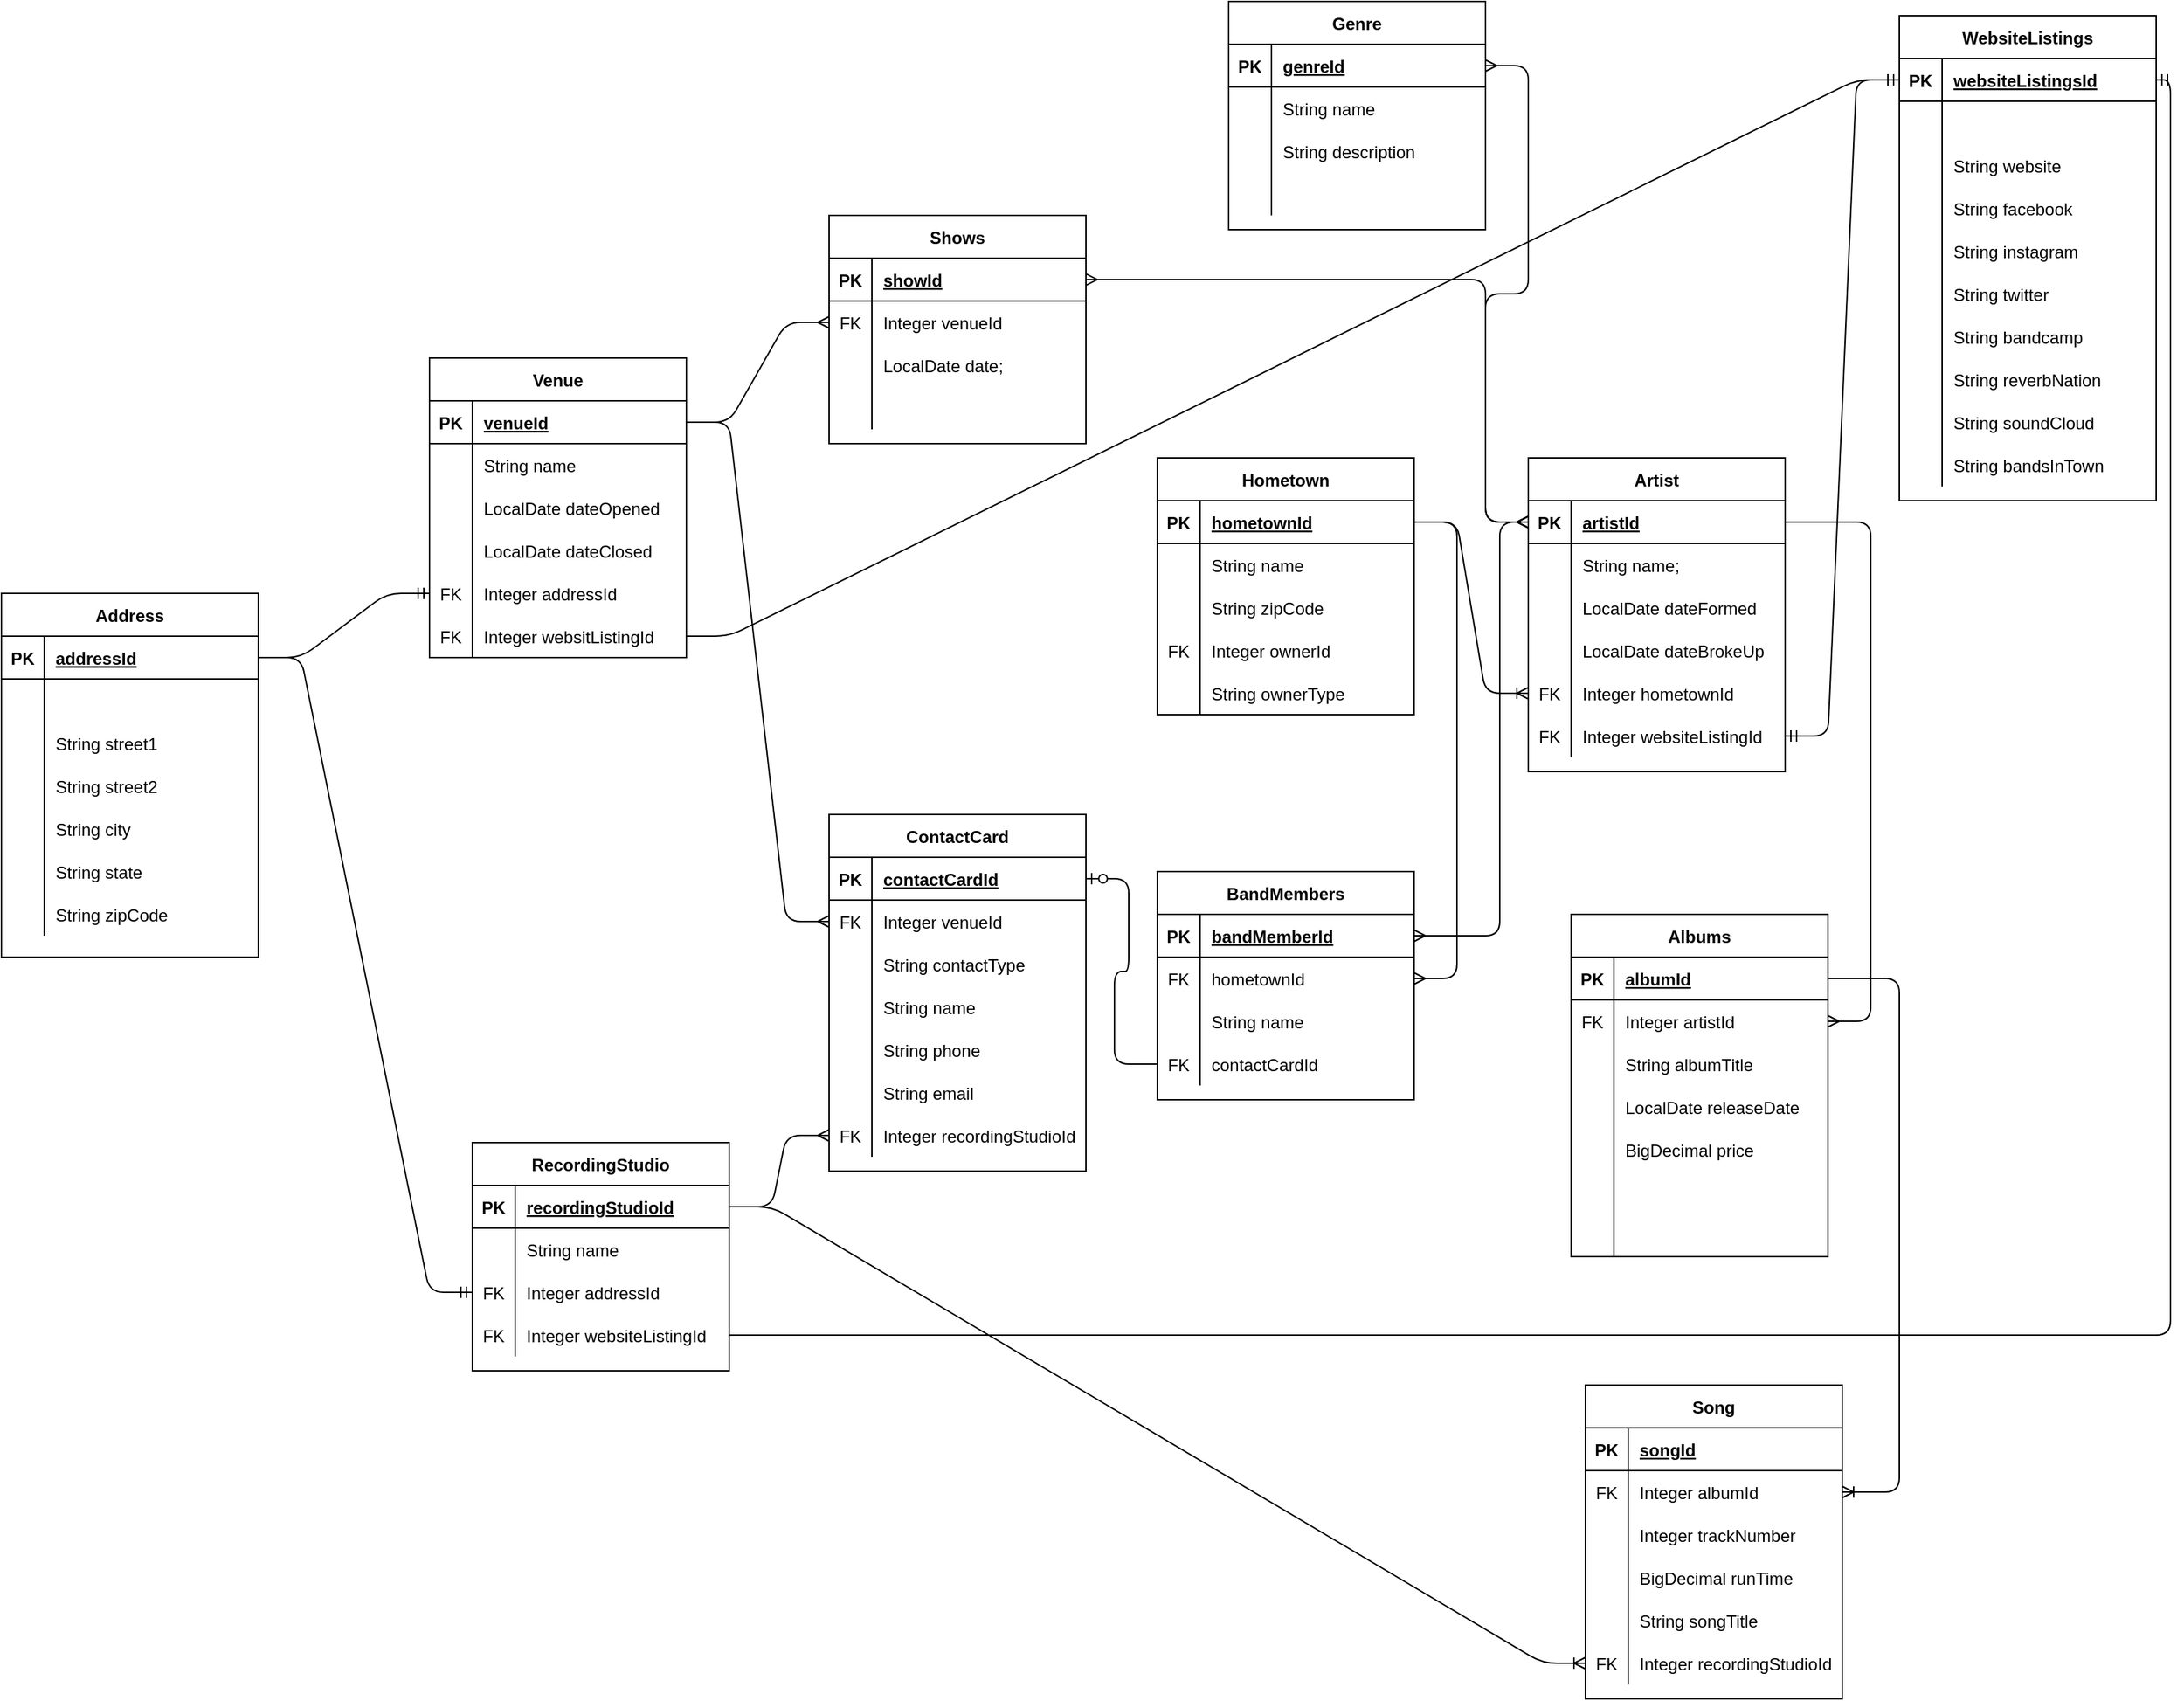 <mxfile version="14.5.1" type="github">
  <diagram id="R2lEEEUBdFMjLlhIrx00" name="Page-1">
    <mxGraphModel dx="2032" dy="732" grid="1" gridSize="10" guides="1" tooltips="1" connect="1" arrows="1" fold="1" page="1" pageScale="1" pageWidth="850" pageHeight="1100" math="0" shadow="0" extFonts="Permanent Marker^https://fonts.googleapis.com/css?family=Permanent+Marker">
      <root>
        <mxCell id="0" />
        <mxCell id="1" parent="0" />
        <mxCell id="gHwHjmnKLPiG4CidfDX4-1" value="Venue" style="shape=table;startSize=30;container=1;collapsible=1;childLayout=tableLayout;fixedRows=1;rowLines=0;fontStyle=1;align=center;resizeLast=1;" parent="1" vertex="1">
          <mxGeometry x="30" y="370" width="180" height="210" as="geometry" />
        </mxCell>
        <mxCell id="gHwHjmnKLPiG4CidfDX4-2" value="" style="shape=partialRectangle;collapsible=0;dropTarget=0;pointerEvents=0;fillColor=none;top=0;left=0;bottom=1;right=0;points=[[0,0.5],[1,0.5]];portConstraint=eastwest;" parent="gHwHjmnKLPiG4CidfDX4-1" vertex="1">
          <mxGeometry y="30" width="180" height="30" as="geometry" />
        </mxCell>
        <mxCell id="gHwHjmnKLPiG4CidfDX4-3" value="PK" style="shape=partialRectangle;connectable=0;fillColor=none;top=0;left=0;bottom=0;right=0;fontStyle=1;overflow=hidden;" parent="gHwHjmnKLPiG4CidfDX4-2" vertex="1">
          <mxGeometry width="30" height="30" as="geometry" />
        </mxCell>
        <mxCell id="gHwHjmnKLPiG4CidfDX4-4" value="venueId" style="shape=partialRectangle;connectable=0;fillColor=none;top=0;left=0;bottom=0;right=0;align=left;spacingLeft=6;fontStyle=5;overflow=hidden;" parent="gHwHjmnKLPiG4CidfDX4-2" vertex="1">
          <mxGeometry x="30" width="150" height="30" as="geometry" />
        </mxCell>
        <mxCell id="gHwHjmnKLPiG4CidfDX4-5" value="" style="shape=partialRectangle;collapsible=0;dropTarget=0;pointerEvents=0;fillColor=none;top=0;left=0;bottom=0;right=0;points=[[0,0.5],[1,0.5]];portConstraint=eastwest;" parent="gHwHjmnKLPiG4CidfDX4-1" vertex="1">
          <mxGeometry y="60" width="180" height="30" as="geometry" />
        </mxCell>
        <mxCell id="gHwHjmnKLPiG4CidfDX4-6" value="" style="shape=partialRectangle;connectable=0;fillColor=none;top=0;left=0;bottom=0;right=0;editable=1;overflow=hidden;" parent="gHwHjmnKLPiG4CidfDX4-5" vertex="1">
          <mxGeometry width="30" height="30" as="geometry" />
        </mxCell>
        <mxCell id="gHwHjmnKLPiG4CidfDX4-7" value="String name" style="shape=partialRectangle;connectable=0;fillColor=none;top=0;left=0;bottom=0;right=0;align=left;spacingLeft=6;overflow=hidden;" parent="gHwHjmnKLPiG4CidfDX4-5" vertex="1">
          <mxGeometry x="30" width="150" height="30" as="geometry" />
        </mxCell>
        <mxCell id="gHwHjmnKLPiG4CidfDX4-8" value="" style="shape=partialRectangle;collapsible=0;dropTarget=0;pointerEvents=0;fillColor=none;top=0;left=0;bottom=0;right=0;points=[[0,0.5],[1,0.5]];portConstraint=eastwest;" parent="gHwHjmnKLPiG4CidfDX4-1" vertex="1">
          <mxGeometry y="90" width="180" height="30" as="geometry" />
        </mxCell>
        <mxCell id="gHwHjmnKLPiG4CidfDX4-9" value="" style="shape=partialRectangle;connectable=0;fillColor=none;top=0;left=0;bottom=0;right=0;editable=1;overflow=hidden;" parent="gHwHjmnKLPiG4CidfDX4-8" vertex="1">
          <mxGeometry width="30" height="30" as="geometry" />
        </mxCell>
        <mxCell id="gHwHjmnKLPiG4CidfDX4-10" value="LocalDate dateOpened" style="shape=partialRectangle;connectable=0;fillColor=none;top=0;left=0;bottom=0;right=0;align=left;spacingLeft=6;overflow=hidden;" parent="gHwHjmnKLPiG4CidfDX4-8" vertex="1">
          <mxGeometry x="30" width="150" height="30" as="geometry" />
        </mxCell>
        <mxCell id="gHwHjmnKLPiG4CidfDX4-11" value="" style="shape=partialRectangle;collapsible=0;dropTarget=0;pointerEvents=0;fillColor=none;top=0;left=0;bottom=0;right=0;points=[[0,0.5],[1,0.5]];portConstraint=eastwest;" parent="gHwHjmnKLPiG4CidfDX4-1" vertex="1">
          <mxGeometry y="120" width="180" height="30" as="geometry" />
        </mxCell>
        <mxCell id="gHwHjmnKLPiG4CidfDX4-12" value="" style="shape=partialRectangle;connectable=0;fillColor=none;top=0;left=0;bottom=0;right=0;editable=1;overflow=hidden;" parent="gHwHjmnKLPiG4CidfDX4-11" vertex="1">
          <mxGeometry width="30" height="30" as="geometry" />
        </mxCell>
        <mxCell id="gHwHjmnKLPiG4CidfDX4-13" value="LocalDate dateClosed" style="shape=partialRectangle;connectable=0;fillColor=none;top=0;left=0;bottom=0;right=0;align=left;spacingLeft=6;overflow=hidden;" parent="gHwHjmnKLPiG4CidfDX4-11" vertex="1">
          <mxGeometry x="30" width="150" height="30" as="geometry" />
        </mxCell>
        <mxCell id="DxhLyCRbNf64cojuv9_9-1" value="" style="shape=partialRectangle;collapsible=0;dropTarget=0;pointerEvents=0;fillColor=none;top=0;left=0;bottom=0;right=0;points=[[0,0.5],[1,0.5]];portConstraint=eastwest;" vertex="1" parent="gHwHjmnKLPiG4CidfDX4-1">
          <mxGeometry y="150" width="180" height="30" as="geometry" />
        </mxCell>
        <mxCell id="DxhLyCRbNf64cojuv9_9-2" value="FK" style="shape=partialRectangle;connectable=0;fillColor=none;top=0;left=0;bottom=0;right=0;editable=1;overflow=hidden;" vertex="1" parent="DxhLyCRbNf64cojuv9_9-1">
          <mxGeometry width="30" height="30" as="geometry" />
        </mxCell>
        <mxCell id="DxhLyCRbNf64cojuv9_9-3" value="Integer addressId" style="shape=partialRectangle;connectable=0;fillColor=none;top=0;left=0;bottom=0;right=0;align=left;spacingLeft=6;overflow=hidden;" vertex="1" parent="DxhLyCRbNf64cojuv9_9-1">
          <mxGeometry x="30" width="150" height="30" as="geometry" />
        </mxCell>
        <mxCell id="DxhLyCRbNf64cojuv9_9-56" value="" style="shape=partialRectangle;collapsible=0;dropTarget=0;pointerEvents=0;fillColor=none;top=0;left=0;bottom=0;right=0;points=[[0,0.5],[1,0.5]];portConstraint=eastwest;" vertex="1" parent="gHwHjmnKLPiG4CidfDX4-1">
          <mxGeometry y="180" width="180" height="30" as="geometry" />
        </mxCell>
        <mxCell id="DxhLyCRbNf64cojuv9_9-57" value="FK" style="shape=partialRectangle;connectable=0;fillColor=none;top=0;left=0;bottom=0;right=0;editable=1;overflow=hidden;" vertex="1" parent="DxhLyCRbNf64cojuv9_9-56">
          <mxGeometry width="30" height="30" as="geometry" />
        </mxCell>
        <mxCell id="DxhLyCRbNf64cojuv9_9-58" value="Integer websitListingId" style="shape=partialRectangle;connectable=0;fillColor=none;top=0;left=0;bottom=0;right=0;align=left;spacingLeft=6;overflow=hidden;" vertex="1" parent="DxhLyCRbNf64cojuv9_9-56">
          <mxGeometry x="30" width="150" height="30" as="geometry" />
        </mxCell>
        <mxCell id="gHwHjmnKLPiG4CidfDX4-28" value="Shows" style="shape=table;startSize=30;container=1;collapsible=1;childLayout=tableLayout;fixedRows=1;rowLines=0;fontStyle=1;align=center;resizeLast=1;" parent="1" vertex="1">
          <mxGeometry x="310" y="270" width="180" height="160" as="geometry" />
        </mxCell>
        <mxCell id="gHwHjmnKLPiG4CidfDX4-29" value="" style="shape=partialRectangle;collapsible=0;dropTarget=0;pointerEvents=0;fillColor=none;top=0;left=0;bottom=1;right=0;points=[[0,0.5],[1,0.5]];portConstraint=eastwest;" parent="gHwHjmnKLPiG4CidfDX4-28" vertex="1">
          <mxGeometry y="30" width="180" height="30" as="geometry" />
        </mxCell>
        <mxCell id="gHwHjmnKLPiG4CidfDX4-30" value="PK" style="shape=partialRectangle;connectable=0;fillColor=none;top=0;left=0;bottom=0;right=0;fontStyle=1;overflow=hidden;" parent="gHwHjmnKLPiG4CidfDX4-29" vertex="1">
          <mxGeometry width="30" height="30" as="geometry" />
        </mxCell>
        <mxCell id="gHwHjmnKLPiG4CidfDX4-31" value="showId" style="shape=partialRectangle;connectable=0;fillColor=none;top=0;left=0;bottom=0;right=0;align=left;spacingLeft=6;fontStyle=5;overflow=hidden;" parent="gHwHjmnKLPiG4CidfDX4-29" vertex="1">
          <mxGeometry x="30" width="150" height="30" as="geometry" />
        </mxCell>
        <mxCell id="gHwHjmnKLPiG4CidfDX4-32" value="" style="shape=partialRectangle;collapsible=0;dropTarget=0;pointerEvents=0;fillColor=none;top=0;left=0;bottom=0;right=0;points=[[0,0.5],[1,0.5]];portConstraint=eastwest;" parent="gHwHjmnKLPiG4CidfDX4-28" vertex="1">
          <mxGeometry y="60" width="180" height="30" as="geometry" />
        </mxCell>
        <mxCell id="gHwHjmnKLPiG4CidfDX4-33" value="FK" style="shape=partialRectangle;connectable=0;fillColor=none;top=0;left=0;bottom=0;right=0;editable=1;overflow=hidden;" parent="gHwHjmnKLPiG4CidfDX4-32" vertex="1">
          <mxGeometry width="30" height="30" as="geometry" />
        </mxCell>
        <mxCell id="gHwHjmnKLPiG4CidfDX4-34" value="Integer venueId" style="shape=partialRectangle;connectable=0;fillColor=none;top=0;left=0;bottom=0;right=0;align=left;spacingLeft=6;overflow=hidden;" parent="gHwHjmnKLPiG4CidfDX4-32" vertex="1">
          <mxGeometry x="30" width="150" height="30" as="geometry" />
        </mxCell>
        <mxCell id="gHwHjmnKLPiG4CidfDX4-35" value="" style="shape=partialRectangle;collapsible=0;dropTarget=0;pointerEvents=0;fillColor=none;top=0;left=0;bottom=0;right=0;points=[[0,0.5],[1,0.5]];portConstraint=eastwest;" parent="gHwHjmnKLPiG4CidfDX4-28" vertex="1">
          <mxGeometry y="90" width="180" height="30" as="geometry" />
        </mxCell>
        <mxCell id="gHwHjmnKLPiG4CidfDX4-36" value="" style="shape=partialRectangle;connectable=0;fillColor=none;top=0;left=0;bottom=0;right=0;editable=1;overflow=hidden;" parent="gHwHjmnKLPiG4CidfDX4-35" vertex="1">
          <mxGeometry width="30" height="30" as="geometry" />
        </mxCell>
        <mxCell id="gHwHjmnKLPiG4CidfDX4-37" value="LocalDate date;" style="shape=partialRectangle;connectable=0;fillColor=none;top=0;left=0;bottom=0;right=0;align=left;spacingLeft=6;overflow=hidden;" parent="gHwHjmnKLPiG4CidfDX4-35" vertex="1">
          <mxGeometry x="30" width="150" height="30" as="geometry" />
        </mxCell>
        <mxCell id="gHwHjmnKLPiG4CidfDX4-38" value="" style="shape=partialRectangle;collapsible=0;dropTarget=0;pointerEvents=0;fillColor=none;top=0;left=0;bottom=0;right=0;points=[[0,0.5],[1,0.5]];portConstraint=eastwest;" parent="gHwHjmnKLPiG4CidfDX4-28" vertex="1">
          <mxGeometry y="120" width="180" height="30" as="geometry" />
        </mxCell>
        <mxCell id="gHwHjmnKLPiG4CidfDX4-39" value="" style="shape=partialRectangle;connectable=0;fillColor=none;top=0;left=0;bottom=0;right=0;editable=1;overflow=hidden;" parent="gHwHjmnKLPiG4CidfDX4-38" vertex="1">
          <mxGeometry width="30" height="30" as="geometry" />
        </mxCell>
        <mxCell id="gHwHjmnKLPiG4CidfDX4-40" value="" style="shape=partialRectangle;connectable=0;fillColor=none;top=0;left=0;bottom=0;right=0;align=left;spacingLeft=6;overflow=hidden;" parent="gHwHjmnKLPiG4CidfDX4-38" vertex="1">
          <mxGeometry x="30" width="150" height="30" as="geometry" />
        </mxCell>
        <mxCell id="gHwHjmnKLPiG4CidfDX4-41" value="Artist" style="shape=table;startSize=30;container=1;collapsible=1;childLayout=tableLayout;fixedRows=1;rowLines=0;fontStyle=1;align=center;resizeLast=1;" parent="1" vertex="1">
          <mxGeometry x="800" y="440" width="180" height="220" as="geometry" />
        </mxCell>
        <mxCell id="gHwHjmnKLPiG4CidfDX4-42" value="" style="shape=partialRectangle;collapsible=0;dropTarget=0;pointerEvents=0;fillColor=none;top=0;left=0;bottom=1;right=0;points=[[0,0.5],[1,0.5]];portConstraint=eastwest;" parent="gHwHjmnKLPiG4CidfDX4-41" vertex="1">
          <mxGeometry y="30" width="180" height="30" as="geometry" />
        </mxCell>
        <mxCell id="gHwHjmnKLPiG4CidfDX4-43" value="PK" style="shape=partialRectangle;connectable=0;fillColor=none;top=0;left=0;bottom=0;right=0;fontStyle=1;overflow=hidden;" parent="gHwHjmnKLPiG4CidfDX4-42" vertex="1">
          <mxGeometry width="30" height="30" as="geometry" />
        </mxCell>
        <mxCell id="gHwHjmnKLPiG4CidfDX4-44" value="artistId" style="shape=partialRectangle;connectable=0;fillColor=none;top=0;left=0;bottom=0;right=0;align=left;spacingLeft=6;fontStyle=5;overflow=hidden;" parent="gHwHjmnKLPiG4CidfDX4-42" vertex="1">
          <mxGeometry x="30" width="150" height="30" as="geometry" />
        </mxCell>
        <mxCell id="gHwHjmnKLPiG4CidfDX4-45" value="" style="shape=partialRectangle;collapsible=0;dropTarget=0;pointerEvents=0;fillColor=none;top=0;left=0;bottom=0;right=0;points=[[0,0.5],[1,0.5]];portConstraint=eastwest;" parent="gHwHjmnKLPiG4CidfDX4-41" vertex="1">
          <mxGeometry y="60" width="180" height="30" as="geometry" />
        </mxCell>
        <mxCell id="gHwHjmnKLPiG4CidfDX4-46" value="" style="shape=partialRectangle;connectable=0;fillColor=none;top=0;left=0;bottom=0;right=0;editable=1;overflow=hidden;" parent="gHwHjmnKLPiG4CidfDX4-45" vertex="1">
          <mxGeometry width="30" height="30" as="geometry" />
        </mxCell>
        <mxCell id="gHwHjmnKLPiG4CidfDX4-47" value="String name;" style="shape=partialRectangle;connectable=0;fillColor=none;top=0;left=0;bottom=0;right=0;align=left;spacingLeft=6;overflow=hidden;" parent="gHwHjmnKLPiG4CidfDX4-45" vertex="1">
          <mxGeometry x="30" width="150" height="30" as="geometry" />
        </mxCell>
        <mxCell id="gHwHjmnKLPiG4CidfDX4-48" value="" style="shape=partialRectangle;collapsible=0;dropTarget=0;pointerEvents=0;fillColor=none;top=0;left=0;bottom=0;right=0;points=[[0,0.5],[1,0.5]];portConstraint=eastwest;" parent="gHwHjmnKLPiG4CidfDX4-41" vertex="1">
          <mxGeometry y="90" width="180" height="30" as="geometry" />
        </mxCell>
        <mxCell id="gHwHjmnKLPiG4CidfDX4-49" value="" style="shape=partialRectangle;connectable=0;fillColor=none;top=0;left=0;bottom=0;right=0;editable=1;overflow=hidden;" parent="gHwHjmnKLPiG4CidfDX4-48" vertex="1">
          <mxGeometry width="30" height="30" as="geometry" />
        </mxCell>
        <mxCell id="gHwHjmnKLPiG4CidfDX4-50" value="LocalDate dateFormed" style="shape=partialRectangle;connectable=0;fillColor=none;top=0;left=0;bottom=0;right=0;align=left;spacingLeft=6;overflow=hidden;" parent="gHwHjmnKLPiG4CidfDX4-48" vertex="1">
          <mxGeometry x="30" width="150" height="30" as="geometry" />
        </mxCell>
        <mxCell id="gHwHjmnKLPiG4CidfDX4-51" value="" style="shape=partialRectangle;collapsible=0;dropTarget=0;pointerEvents=0;fillColor=none;top=0;left=0;bottom=0;right=0;points=[[0,0.5],[1,0.5]];portConstraint=eastwest;" parent="gHwHjmnKLPiG4CidfDX4-41" vertex="1">
          <mxGeometry y="120" width="180" height="30" as="geometry" />
        </mxCell>
        <mxCell id="gHwHjmnKLPiG4CidfDX4-52" value="" style="shape=partialRectangle;connectable=0;fillColor=none;top=0;left=0;bottom=0;right=0;editable=1;overflow=hidden;" parent="gHwHjmnKLPiG4CidfDX4-51" vertex="1">
          <mxGeometry width="30" height="30" as="geometry" />
        </mxCell>
        <mxCell id="gHwHjmnKLPiG4CidfDX4-53" value="LocalDate dateBrokeUp" style="shape=partialRectangle;connectable=0;fillColor=none;top=0;left=0;bottom=0;right=0;align=left;spacingLeft=6;overflow=hidden;" parent="gHwHjmnKLPiG4CidfDX4-51" vertex="1">
          <mxGeometry x="30" width="150" height="30" as="geometry" />
        </mxCell>
        <mxCell id="DxhLyCRbNf64cojuv9_9-45" value="" style="shape=partialRectangle;collapsible=0;dropTarget=0;pointerEvents=0;fillColor=none;top=0;left=0;bottom=0;right=0;points=[[0,0.5],[1,0.5]];portConstraint=eastwest;" vertex="1" parent="gHwHjmnKLPiG4CidfDX4-41">
          <mxGeometry y="150" width="180" height="30" as="geometry" />
        </mxCell>
        <mxCell id="DxhLyCRbNf64cojuv9_9-46" value="FK" style="shape=partialRectangle;connectable=0;fillColor=none;top=0;left=0;bottom=0;right=0;editable=1;overflow=hidden;" vertex="1" parent="DxhLyCRbNf64cojuv9_9-45">
          <mxGeometry width="30" height="30" as="geometry" />
        </mxCell>
        <mxCell id="DxhLyCRbNf64cojuv9_9-47" value="Integer hometownId" style="shape=partialRectangle;connectable=0;fillColor=none;top=0;left=0;bottom=0;right=0;align=left;spacingLeft=6;overflow=hidden;" vertex="1" parent="DxhLyCRbNf64cojuv9_9-45">
          <mxGeometry x="30" width="150" height="30" as="geometry" />
        </mxCell>
        <mxCell id="DxhLyCRbNf64cojuv9_9-48" value="" style="shape=partialRectangle;collapsible=0;dropTarget=0;pointerEvents=0;fillColor=none;top=0;left=0;bottom=0;right=0;points=[[0,0.5],[1,0.5]];portConstraint=eastwest;" vertex="1" parent="gHwHjmnKLPiG4CidfDX4-41">
          <mxGeometry y="180" width="180" height="30" as="geometry" />
        </mxCell>
        <mxCell id="DxhLyCRbNf64cojuv9_9-49" value="FK" style="shape=partialRectangle;connectable=0;fillColor=none;top=0;left=0;bottom=0;right=0;editable=1;overflow=hidden;" vertex="1" parent="DxhLyCRbNf64cojuv9_9-48">
          <mxGeometry width="30" height="30" as="geometry" />
        </mxCell>
        <mxCell id="DxhLyCRbNf64cojuv9_9-50" value="Integer websiteListingId" style="shape=partialRectangle;connectable=0;fillColor=none;top=0;left=0;bottom=0;right=0;align=left;spacingLeft=6;overflow=hidden;" vertex="1" parent="DxhLyCRbNf64cojuv9_9-48">
          <mxGeometry x="30" width="150" height="30" as="geometry" />
        </mxCell>
        <mxCell id="gHwHjmnKLPiG4CidfDX4-68" value="" style="edgeStyle=entityRelationEdgeStyle;fontSize=12;html=1;endArrow=ERmany;exitX=1;exitY=0.5;exitDx=0;exitDy=0;entryX=0;entryY=0.5;entryDx=0;entryDy=0;" parent="1" source="gHwHjmnKLPiG4CidfDX4-2" target="gHwHjmnKLPiG4CidfDX4-32" edge="1">
          <mxGeometry width="100" height="100" relative="1" as="geometry">
            <mxPoint x="230" y="690" as="sourcePoint" />
            <mxPoint x="330" y="590" as="targetPoint" />
          </mxGeometry>
        </mxCell>
        <mxCell id="gHwHjmnKLPiG4CidfDX4-70" value="Albums" style="shape=table;startSize=30;container=1;collapsible=1;childLayout=tableLayout;fixedRows=1;rowLines=0;fontStyle=1;align=center;resizeLast=1;" parent="1" vertex="1">
          <mxGeometry x="830" y="760" width="180" height="240" as="geometry" />
        </mxCell>
        <mxCell id="gHwHjmnKLPiG4CidfDX4-71" value="" style="shape=partialRectangle;collapsible=0;dropTarget=0;pointerEvents=0;fillColor=none;top=0;left=0;bottom=1;right=0;points=[[0,0.5],[1,0.5]];portConstraint=eastwest;" parent="gHwHjmnKLPiG4CidfDX4-70" vertex="1">
          <mxGeometry y="30" width="180" height="30" as="geometry" />
        </mxCell>
        <mxCell id="gHwHjmnKLPiG4CidfDX4-72" value="PK" style="shape=partialRectangle;connectable=0;fillColor=none;top=0;left=0;bottom=0;right=0;fontStyle=1;overflow=hidden;" parent="gHwHjmnKLPiG4CidfDX4-71" vertex="1">
          <mxGeometry width="30" height="30" as="geometry" />
        </mxCell>
        <mxCell id="gHwHjmnKLPiG4CidfDX4-73" value="albumId" style="shape=partialRectangle;connectable=0;fillColor=none;top=0;left=0;bottom=0;right=0;align=left;spacingLeft=6;fontStyle=5;overflow=hidden;" parent="gHwHjmnKLPiG4CidfDX4-71" vertex="1">
          <mxGeometry x="30" width="150" height="30" as="geometry" />
        </mxCell>
        <mxCell id="gHwHjmnKLPiG4CidfDX4-74" value="" style="shape=partialRectangle;collapsible=0;dropTarget=0;pointerEvents=0;fillColor=none;top=0;left=0;bottom=0;right=0;points=[[0,0.5],[1,0.5]];portConstraint=eastwest;" parent="gHwHjmnKLPiG4CidfDX4-70" vertex="1">
          <mxGeometry y="60" width="180" height="30" as="geometry" />
        </mxCell>
        <mxCell id="gHwHjmnKLPiG4CidfDX4-75" value="FK" style="shape=partialRectangle;connectable=0;fillColor=none;top=0;left=0;bottom=0;right=0;editable=1;overflow=hidden;" parent="gHwHjmnKLPiG4CidfDX4-74" vertex="1">
          <mxGeometry width="30" height="30" as="geometry" />
        </mxCell>
        <mxCell id="gHwHjmnKLPiG4CidfDX4-76" value="Integer artistId" style="shape=partialRectangle;connectable=0;fillColor=none;top=0;left=0;bottom=0;right=0;align=left;spacingLeft=6;overflow=hidden;" parent="gHwHjmnKLPiG4CidfDX4-74" vertex="1">
          <mxGeometry x="30" width="150" height="30" as="geometry" />
        </mxCell>
        <mxCell id="gHwHjmnKLPiG4CidfDX4-77" value="" style="shape=partialRectangle;collapsible=0;dropTarget=0;pointerEvents=0;fillColor=none;top=0;left=0;bottom=0;right=0;points=[[0,0.5],[1,0.5]];portConstraint=eastwest;" parent="gHwHjmnKLPiG4CidfDX4-70" vertex="1">
          <mxGeometry y="90" width="180" height="30" as="geometry" />
        </mxCell>
        <mxCell id="gHwHjmnKLPiG4CidfDX4-78" value="" style="shape=partialRectangle;connectable=0;fillColor=none;top=0;left=0;bottom=0;right=0;editable=1;overflow=hidden;" parent="gHwHjmnKLPiG4CidfDX4-77" vertex="1">
          <mxGeometry width="30" height="30" as="geometry" />
        </mxCell>
        <mxCell id="gHwHjmnKLPiG4CidfDX4-79" value="String albumTitle" style="shape=partialRectangle;connectable=0;fillColor=none;top=0;left=0;bottom=0;right=0;align=left;spacingLeft=6;overflow=hidden;" parent="gHwHjmnKLPiG4CidfDX4-77" vertex="1">
          <mxGeometry x="30" width="150" height="30" as="geometry" />
        </mxCell>
        <mxCell id="gHwHjmnKLPiG4CidfDX4-80" value="" style="shape=partialRectangle;collapsible=0;dropTarget=0;pointerEvents=0;fillColor=none;top=0;left=0;bottom=0;right=0;points=[[0,0.5],[1,0.5]];portConstraint=eastwest;" parent="gHwHjmnKLPiG4CidfDX4-70" vertex="1">
          <mxGeometry y="120" width="180" height="30" as="geometry" />
        </mxCell>
        <mxCell id="gHwHjmnKLPiG4CidfDX4-81" value="" style="shape=partialRectangle;connectable=0;fillColor=none;top=0;left=0;bottom=0;right=0;editable=1;overflow=hidden;" parent="gHwHjmnKLPiG4CidfDX4-80" vertex="1">
          <mxGeometry width="30" height="30" as="geometry" />
        </mxCell>
        <mxCell id="gHwHjmnKLPiG4CidfDX4-82" value="LocalDate releaseDate" style="shape=partialRectangle;connectable=0;fillColor=none;top=0;left=0;bottom=0;right=0;align=left;spacingLeft=6;overflow=hidden;" parent="gHwHjmnKLPiG4CidfDX4-80" vertex="1">
          <mxGeometry x="30" width="150" height="30" as="geometry" />
        </mxCell>
        <mxCell id="gHwHjmnKLPiG4CidfDX4-104" value="" style="shape=partialRectangle;collapsible=0;dropTarget=0;pointerEvents=0;fillColor=none;top=0;left=0;bottom=0;right=0;points=[[0,0.5],[1,0.5]];portConstraint=eastwest;" parent="gHwHjmnKLPiG4CidfDX4-70" vertex="1">
          <mxGeometry y="150" width="180" height="30" as="geometry" />
        </mxCell>
        <mxCell id="gHwHjmnKLPiG4CidfDX4-105" value="" style="shape=partialRectangle;connectable=0;fillColor=none;top=0;left=0;bottom=0;right=0;editable=1;overflow=hidden;" parent="gHwHjmnKLPiG4CidfDX4-104" vertex="1">
          <mxGeometry width="30" height="30" as="geometry" />
        </mxCell>
        <mxCell id="gHwHjmnKLPiG4CidfDX4-106" value="BigDecimal price" style="shape=partialRectangle;connectable=0;fillColor=none;top=0;left=0;bottom=0;right=0;align=left;spacingLeft=6;overflow=hidden;" parent="gHwHjmnKLPiG4CidfDX4-104" vertex="1">
          <mxGeometry x="30" width="150" height="30" as="geometry" />
        </mxCell>
        <mxCell id="DxhLyCRbNf64cojuv9_9-4" value="" style="shape=partialRectangle;collapsible=0;dropTarget=0;pointerEvents=0;fillColor=none;top=0;left=0;bottom=0;right=0;points=[[0,0.5],[1,0.5]];portConstraint=eastwest;" vertex="1" parent="gHwHjmnKLPiG4CidfDX4-70">
          <mxGeometry y="180" width="180" height="30" as="geometry" />
        </mxCell>
        <mxCell id="DxhLyCRbNf64cojuv9_9-5" value="" style="shape=partialRectangle;connectable=0;fillColor=none;top=0;left=0;bottom=0;right=0;editable=1;overflow=hidden;" vertex="1" parent="DxhLyCRbNf64cojuv9_9-4">
          <mxGeometry width="30" height="30" as="geometry" />
        </mxCell>
        <mxCell id="DxhLyCRbNf64cojuv9_9-6" value="" style="shape=partialRectangle;connectable=0;fillColor=none;top=0;left=0;bottom=0;right=0;align=left;spacingLeft=6;overflow=hidden;" vertex="1" parent="DxhLyCRbNf64cojuv9_9-4">
          <mxGeometry x="30" width="150" height="30" as="geometry" />
        </mxCell>
        <mxCell id="DxhLyCRbNf64cojuv9_9-27" value="" style="shape=partialRectangle;collapsible=0;dropTarget=0;pointerEvents=0;fillColor=none;top=0;left=0;bottom=0;right=0;points=[[0,0.5],[1,0.5]];portConstraint=eastwest;" vertex="1" parent="gHwHjmnKLPiG4CidfDX4-70">
          <mxGeometry y="210" width="180" height="30" as="geometry" />
        </mxCell>
        <mxCell id="DxhLyCRbNf64cojuv9_9-28" value="" style="shape=partialRectangle;connectable=0;fillColor=none;top=0;left=0;bottom=0;right=0;editable=1;overflow=hidden;" vertex="1" parent="DxhLyCRbNf64cojuv9_9-27">
          <mxGeometry width="30" height="30" as="geometry" />
        </mxCell>
        <mxCell id="DxhLyCRbNf64cojuv9_9-29" value="" style="shape=partialRectangle;connectable=0;fillColor=none;top=0;left=0;bottom=0;right=0;align=left;spacingLeft=6;overflow=hidden;" vertex="1" parent="DxhLyCRbNf64cojuv9_9-27">
          <mxGeometry x="30" width="150" height="30" as="geometry" />
        </mxCell>
        <mxCell id="gHwHjmnKLPiG4CidfDX4-120" value="Genre" style="shape=table;startSize=30;container=1;collapsible=1;childLayout=tableLayout;fixedRows=1;rowLines=0;fontStyle=1;align=center;resizeLast=1;" parent="1" vertex="1">
          <mxGeometry x="590" y="120" width="180" height="160" as="geometry" />
        </mxCell>
        <mxCell id="gHwHjmnKLPiG4CidfDX4-121" value="" style="shape=partialRectangle;collapsible=0;dropTarget=0;pointerEvents=0;fillColor=none;top=0;left=0;bottom=1;right=0;points=[[0,0.5],[1,0.5]];portConstraint=eastwest;" parent="gHwHjmnKLPiG4CidfDX4-120" vertex="1">
          <mxGeometry y="30" width="180" height="30" as="geometry" />
        </mxCell>
        <mxCell id="gHwHjmnKLPiG4CidfDX4-122" value="PK" style="shape=partialRectangle;connectable=0;fillColor=none;top=0;left=0;bottom=0;right=0;fontStyle=1;overflow=hidden;" parent="gHwHjmnKLPiG4CidfDX4-121" vertex="1">
          <mxGeometry width="30" height="30" as="geometry" />
        </mxCell>
        <mxCell id="gHwHjmnKLPiG4CidfDX4-123" value="genreId" style="shape=partialRectangle;connectable=0;fillColor=none;top=0;left=0;bottom=0;right=0;align=left;spacingLeft=6;fontStyle=5;overflow=hidden;" parent="gHwHjmnKLPiG4CidfDX4-121" vertex="1">
          <mxGeometry x="30" width="150" height="30" as="geometry" />
        </mxCell>
        <mxCell id="gHwHjmnKLPiG4CidfDX4-124" value="" style="shape=partialRectangle;collapsible=0;dropTarget=0;pointerEvents=0;fillColor=none;top=0;left=0;bottom=0;right=0;points=[[0,0.5],[1,0.5]];portConstraint=eastwest;" parent="gHwHjmnKLPiG4CidfDX4-120" vertex="1">
          <mxGeometry y="60" width="180" height="30" as="geometry" />
        </mxCell>
        <mxCell id="gHwHjmnKLPiG4CidfDX4-125" value="" style="shape=partialRectangle;connectable=0;fillColor=none;top=0;left=0;bottom=0;right=0;editable=1;overflow=hidden;" parent="gHwHjmnKLPiG4CidfDX4-124" vertex="1">
          <mxGeometry width="30" height="30" as="geometry" />
        </mxCell>
        <mxCell id="gHwHjmnKLPiG4CidfDX4-126" value="String name" style="shape=partialRectangle;connectable=0;fillColor=none;top=0;left=0;bottom=0;right=0;align=left;spacingLeft=6;overflow=hidden;" parent="gHwHjmnKLPiG4CidfDX4-124" vertex="1">
          <mxGeometry x="30" width="150" height="30" as="geometry" />
        </mxCell>
        <mxCell id="gHwHjmnKLPiG4CidfDX4-127" value="" style="shape=partialRectangle;collapsible=0;dropTarget=0;pointerEvents=0;fillColor=none;top=0;left=0;bottom=0;right=0;points=[[0,0.5],[1,0.5]];portConstraint=eastwest;" parent="gHwHjmnKLPiG4CidfDX4-120" vertex="1">
          <mxGeometry y="90" width="180" height="30" as="geometry" />
        </mxCell>
        <mxCell id="gHwHjmnKLPiG4CidfDX4-128" value="" style="shape=partialRectangle;connectable=0;fillColor=none;top=0;left=0;bottom=0;right=0;editable=1;overflow=hidden;" parent="gHwHjmnKLPiG4CidfDX4-127" vertex="1">
          <mxGeometry width="30" height="30" as="geometry" />
        </mxCell>
        <mxCell id="gHwHjmnKLPiG4CidfDX4-129" value="String description" style="shape=partialRectangle;connectable=0;fillColor=none;top=0;left=0;bottom=0;right=0;align=left;spacingLeft=6;overflow=hidden;" parent="gHwHjmnKLPiG4CidfDX4-127" vertex="1">
          <mxGeometry x="30" width="150" height="30" as="geometry" />
        </mxCell>
        <mxCell id="gHwHjmnKLPiG4CidfDX4-130" value="" style="shape=partialRectangle;collapsible=0;dropTarget=0;pointerEvents=0;fillColor=none;top=0;left=0;bottom=0;right=0;points=[[0,0.5],[1,0.5]];portConstraint=eastwest;" parent="gHwHjmnKLPiG4CidfDX4-120" vertex="1">
          <mxGeometry y="120" width="180" height="30" as="geometry" />
        </mxCell>
        <mxCell id="gHwHjmnKLPiG4CidfDX4-131" value="" style="shape=partialRectangle;connectable=0;fillColor=none;top=0;left=0;bottom=0;right=0;editable=1;overflow=hidden;" parent="gHwHjmnKLPiG4CidfDX4-130" vertex="1">
          <mxGeometry width="30" height="30" as="geometry" />
        </mxCell>
        <mxCell id="gHwHjmnKLPiG4CidfDX4-132" value="" style="shape=partialRectangle;connectable=0;fillColor=none;top=0;left=0;bottom=0;right=0;align=left;spacingLeft=6;overflow=hidden;" parent="gHwHjmnKLPiG4CidfDX4-130" vertex="1">
          <mxGeometry x="30" width="150" height="30" as="geometry" />
        </mxCell>
        <mxCell id="gHwHjmnKLPiG4CidfDX4-135" value="" style="edgeStyle=elbowEdgeStyle;fontSize=12;html=1;endArrow=ERmany;exitX=1;exitY=0.5;exitDx=0;exitDy=0;entryX=1;entryY=0.5;entryDx=0;entryDy=0;" parent="1" source="gHwHjmnKLPiG4CidfDX4-42" target="gHwHjmnKLPiG4CidfDX4-74" edge="1">
          <mxGeometry width="100" height="100" relative="1" as="geometry">
            <mxPoint x="1110" y="740" as="sourcePoint" />
            <mxPoint x="1210" y="640" as="targetPoint" />
            <Array as="points">
              <mxPoint x="1040" y="740" />
            </Array>
          </mxGeometry>
        </mxCell>
        <mxCell id="gHwHjmnKLPiG4CidfDX4-136" value="BandMembers" style="shape=table;startSize=30;container=1;collapsible=1;childLayout=tableLayout;fixedRows=1;rowLines=0;fontStyle=1;align=center;resizeLast=1;" parent="1" vertex="1">
          <mxGeometry x="540" y="730" width="180" height="160" as="geometry" />
        </mxCell>
        <mxCell id="gHwHjmnKLPiG4CidfDX4-137" value="" style="shape=partialRectangle;collapsible=0;dropTarget=0;pointerEvents=0;fillColor=none;top=0;left=0;bottom=1;right=0;points=[[0,0.5],[1,0.5]];portConstraint=eastwest;" parent="gHwHjmnKLPiG4CidfDX4-136" vertex="1">
          <mxGeometry y="30" width="180" height="30" as="geometry" />
        </mxCell>
        <mxCell id="gHwHjmnKLPiG4CidfDX4-138" value="PK" style="shape=partialRectangle;connectable=0;fillColor=none;top=0;left=0;bottom=0;right=0;fontStyle=1;overflow=hidden;" parent="gHwHjmnKLPiG4CidfDX4-137" vertex="1">
          <mxGeometry width="30" height="30" as="geometry" />
        </mxCell>
        <mxCell id="gHwHjmnKLPiG4CidfDX4-139" value="bandMemberId" style="shape=partialRectangle;connectable=0;fillColor=none;top=0;left=0;bottom=0;right=0;align=left;spacingLeft=6;fontStyle=5;overflow=hidden;" parent="gHwHjmnKLPiG4CidfDX4-137" vertex="1">
          <mxGeometry x="30" width="150" height="30" as="geometry" />
        </mxCell>
        <mxCell id="gHwHjmnKLPiG4CidfDX4-140" value="" style="shape=partialRectangle;collapsible=0;dropTarget=0;pointerEvents=0;fillColor=none;top=0;left=0;bottom=0;right=0;points=[[0,0.5],[1,0.5]];portConstraint=eastwest;" parent="gHwHjmnKLPiG4CidfDX4-136" vertex="1">
          <mxGeometry y="60" width="180" height="30" as="geometry" />
        </mxCell>
        <mxCell id="gHwHjmnKLPiG4CidfDX4-141" value="FK" style="shape=partialRectangle;connectable=0;fillColor=none;top=0;left=0;bottom=0;right=0;editable=1;overflow=hidden;" parent="gHwHjmnKLPiG4CidfDX4-140" vertex="1">
          <mxGeometry width="30" height="30" as="geometry" />
        </mxCell>
        <mxCell id="gHwHjmnKLPiG4CidfDX4-142" value="hometownId" style="shape=partialRectangle;connectable=0;fillColor=none;top=0;left=0;bottom=0;right=0;align=left;spacingLeft=6;overflow=hidden;" parent="gHwHjmnKLPiG4CidfDX4-140" vertex="1">
          <mxGeometry x="30" width="150" height="30" as="geometry" />
        </mxCell>
        <mxCell id="gHwHjmnKLPiG4CidfDX4-143" value="" style="shape=partialRectangle;collapsible=0;dropTarget=0;pointerEvents=0;fillColor=none;top=0;left=0;bottom=0;right=0;points=[[0,0.5],[1,0.5]];portConstraint=eastwest;" parent="gHwHjmnKLPiG4CidfDX4-136" vertex="1">
          <mxGeometry y="90" width="180" height="30" as="geometry" />
        </mxCell>
        <mxCell id="gHwHjmnKLPiG4CidfDX4-144" value="" style="shape=partialRectangle;connectable=0;fillColor=none;top=0;left=0;bottom=0;right=0;editable=1;overflow=hidden;" parent="gHwHjmnKLPiG4CidfDX4-143" vertex="1">
          <mxGeometry width="30" height="30" as="geometry" />
        </mxCell>
        <mxCell id="gHwHjmnKLPiG4CidfDX4-145" value="String name" style="shape=partialRectangle;connectable=0;fillColor=none;top=0;left=0;bottom=0;right=0;align=left;spacingLeft=6;overflow=hidden;" parent="gHwHjmnKLPiG4CidfDX4-143" vertex="1">
          <mxGeometry x="30" width="150" height="30" as="geometry" />
        </mxCell>
        <mxCell id="gHwHjmnKLPiG4CidfDX4-146" value="" style="shape=partialRectangle;collapsible=0;dropTarget=0;pointerEvents=0;fillColor=none;top=0;left=0;bottom=0;right=0;points=[[0,0.5],[1,0.5]];portConstraint=eastwest;" parent="gHwHjmnKLPiG4CidfDX4-136" vertex="1">
          <mxGeometry y="120" width="180" height="30" as="geometry" />
        </mxCell>
        <mxCell id="gHwHjmnKLPiG4CidfDX4-147" value="FK" style="shape=partialRectangle;connectable=0;fillColor=none;top=0;left=0;bottom=0;right=0;editable=1;overflow=hidden;" parent="gHwHjmnKLPiG4CidfDX4-146" vertex="1">
          <mxGeometry width="30" height="30" as="geometry" />
        </mxCell>
        <mxCell id="gHwHjmnKLPiG4CidfDX4-148" value="contactCardId" style="shape=partialRectangle;connectable=0;fillColor=none;top=0;left=0;bottom=0;right=0;align=left;spacingLeft=6;overflow=hidden;" parent="gHwHjmnKLPiG4CidfDX4-146" vertex="1">
          <mxGeometry x="30" width="150" height="30" as="geometry" />
        </mxCell>
        <mxCell id="gHwHjmnKLPiG4CidfDX4-149" value="Hometown" style="shape=table;startSize=30;container=1;collapsible=1;childLayout=tableLayout;fixedRows=1;rowLines=0;fontStyle=1;align=center;resizeLast=1;" parent="1" vertex="1">
          <mxGeometry x="540" y="440" width="180" height="180" as="geometry" />
        </mxCell>
        <mxCell id="gHwHjmnKLPiG4CidfDX4-150" value="" style="shape=partialRectangle;collapsible=0;dropTarget=0;pointerEvents=0;fillColor=none;top=0;left=0;bottom=1;right=0;points=[[0,0.5],[1,0.5]];portConstraint=eastwest;" parent="gHwHjmnKLPiG4CidfDX4-149" vertex="1">
          <mxGeometry y="30" width="180" height="30" as="geometry" />
        </mxCell>
        <mxCell id="gHwHjmnKLPiG4CidfDX4-151" value="PK" style="shape=partialRectangle;connectable=0;fillColor=none;top=0;left=0;bottom=0;right=0;fontStyle=1;overflow=hidden;" parent="gHwHjmnKLPiG4CidfDX4-150" vertex="1">
          <mxGeometry width="30" height="30" as="geometry" />
        </mxCell>
        <mxCell id="gHwHjmnKLPiG4CidfDX4-152" value="hometownId" style="shape=partialRectangle;connectable=0;fillColor=none;top=0;left=0;bottom=0;right=0;align=left;spacingLeft=6;fontStyle=5;overflow=hidden;" parent="gHwHjmnKLPiG4CidfDX4-150" vertex="1">
          <mxGeometry x="30" width="150" height="30" as="geometry" />
        </mxCell>
        <mxCell id="gHwHjmnKLPiG4CidfDX4-153" value="" style="shape=partialRectangle;collapsible=0;dropTarget=0;pointerEvents=0;fillColor=none;top=0;left=0;bottom=0;right=0;points=[[0,0.5],[1,0.5]];portConstraint=eastwest;" parent="gHwHjmnKLPiG4CidfDX4-149" vertex="1">
          <mxGeometry y="60" width="180" height="30" as="geometry" />
        </mxCell>
        <mxCell id="gHwHjmnKLPiG4CidfDX4-154" value="" style="shape=partialRectangle;connectable=0;fillColor=none;top=0;left=0;bottom=0;right=0;editable=1;overflow=hidden;" parent="gHwHjmnKLPiG4CidfDX4-153" vertex="1">
          <mxGeometry width="30" height="30" as="geometry" />
        </mxCell>
        <mxCell id="gHwHjmnKLPiG4CidfDX4-155" value="String name" style="shape=partialRectangle;connectable=0;fillColor=none;top=0;left=0;bottom=0;right=0;align=left;spacingLeft=6;overflow=hidden;" parent="gHwHjmnKLPiG4CidfDX4-153" vertex="1">
          <mxGeometry x="30" width="150" height="30" as="geometry" />
        </mxCell>
        <mxCell id="gHwHjmnKLPiG4CidfDX4-156" value="" style="shape=partialRectangle;collapsible=0;dropTarget=0;pointerEvents=0;fillColor=none;top=0;left=0;bottom=0;right=0;points=[[0,0.5],[1,0.5]];portConstraint=eastwest;" parent="gHwHjmnKLPiG4CidfDX4-149" vertex="1">
          <mxGeometry y="90" width="180" height="30" as="geometry" />
        </mxCell>
        <mxCell id="gHwHjmnKLPiG4CidfDX4-157" value="" style="shape=partialRectangle;connectable=0;fillColor=none;top=0;left=0;bottom=0;right=0;editable=1;overflow=hidden;" parent="gHwHjmnKLPiG4CidfDX4-156" vertex="1">
          <mxGeometry width="30" height="30" as="geometry" />
        </mxCell>
        <mxCell id="gHwHjmnKLPiG4CidfDX4-158" value="String zipCode" style="shape=partialRectangle;connectable=0;fillColor=none;top=0;left=0;bottom=0;right=0;align=left;spacingLeft=6;overflow=hidden;" parent="gHwHjmnKLPiG4CidfDX4-156" vertex="1">
          <mxGeometry x="30" width="150" height="30" as="geometry" />
        </mxCell>
        <mxCell id="gHwHjmnKLPiG4CidfDX4-159" value="" style="shape=partialRectangle;collapsible=0;dropTarget=0;pointerEvents=0;fillColor=none;top=0;left=0;bottom=0;right=0;points=[[0,0.5],[1,0.5]];portConstraint=eastwest;" parent="gHwHjmnKLPiG4CidfDX4-149" vertex="1">
          <mxGeometry y="120" width="180" height="30" as="geometry" />
        </mxCell>
        <mxCell id="gHwHjmnKLPiG4CidfDX4-160" value="FK" style="shape=partialRectangle;connectable=0;fillColor=none;top=0;left=0;bottom=0;right=0;editable=1;overflow=hidden;" parent="gHwHjmnKLPiG4CidfDX4-159" vertex="1">
          <mxGeometry width="30" height="30" as="geometry" />
        </mxCell>
        <mxCell id="gHwHjmnKLPiG4CidfDX4-161" value="Integer ownerId" style="shape=partialRectangle;connectable=0;fillColor=none;top=0;left=0;bottom=0;right=0;align=left;spacingLeft=6;overflow=hidden;" parent="gHwHjmnKLPiG4CidfDX4-159" vertex="1">
          <mxGeometry x="30" width="150" height="30" as="geometry" />
        </mxCell>
        <mxCell id="gHwHjmnKLPiG4CidfDX4-162" value="" style="shape=partialRectangle;collapsible=0;dropTarget=0;pointerEvents=0;fillColor=none;top=0;left=0;bottom=0;right=0;points=[[0,0.5],[1,0.5]];portConstraint=eastwest;" parent="gHwHjmnKLPiG4CidfDX4-149" vertex="1">
          <mxGeometry y="150" width="180" height="30" as="geometry" />
        </mxCell>
        <mxCell id="gHwHjmnKLPiG4CidfDX4-163" value="" style="shape=partialRectangle;connectable=0;fillColor=none;top=0;left=0;bottom=0;right=0;editable=1;overflow=hidden;" parent="gHwHjmnKLPiG4CidfDX4-162" vertex="1">
          <mxGeometry width="30" height="30" as="geometry" />
        </mxCell>
        <mxCell id="gHwHjmnKLPiG4CidfDX4-164" value="String ownerType" style="shape=partialRectangle;connectable=0;fillColor=none;top=0;left=0;bottom=0;right=0;align=left;spacingLeft=6;overflow=hidden;" parent="gHwHjmnKLPiG4CidfDX4-162" vertex="1">
          <mxGeometry x="30" width="150" height="30" as="geometry" />
        </mxCell>
        <mxCell id="gHwHjmnKLPiG4CidfDX4-165" value="" style="edgeStyle=entityRelationEdgeStyle;fontSize=12;html=1;endArrow=ERoneToMany;entryX=0;entryY=0.5;entryDx=0;entryDy=0;exitX=1;exitY=0.5;exitDx=0;exitDy=0;" parent="1" source="gHwHjmnKLPiG4CidfDX4-150" target="DxhLyCRbNf64cojuv9_9-45" edge="1">
          <mxGeometry width="100" height="100" relative="1" as="geometry">
            <mxPoint x="680" y="620" as="sourcePoint" />
            <mxPoint x="780" y="520" as="targetPoint" />
          </mxGeometry>
        </mxCell>
        <mxCell id="gHwHjmnKLPiG4CidfDX4-166" value="" style="edgeStyle=entityRelationEdgeStyle;fontSize=12;html=1;endArrow=ERmany;exitX=1;exitY=0.5;exitDx=0;exitDy=0;entryX=1;entryY=0.5;entryDx=0;entryDy=0;" parent="1" source="gHwHjmnKLPiG4CidfDX4-150" target="gHwHjmnKLPiG4CidfDX4-140" edge="1">
          <mxGeometry width="100" height="100" relative="1" as="geometry">
            <mxPoint x="800" y="828" as="sourcePoint" />
            <mxPoint x="960" y="580" as="targetPoint" />
          </mxGeometry>
        </mxCell>
        <mxCell id="gHwHjmnKLPiG4CidfDX4-168" value="ContactCard" style="shape=table;startSize=30;container=1;collapsible=1;childLayout=tableLayout;fixedRows=1;rowLines=0;fontStyle=1;align=center;resizeLast=1;" parent="1" vertex="1">
          <mxGeometry x="310" y="690" width="180" height="250" as="geometry" />
        </mxCell>
        <mxCell id="gHwHjmnKLPiG4CidfDX4-169" value="" style="shape=partialRectangle;collapsible=0;dropTarget=0;pointerEvents=0;fillColor=none;top=0;left=0;bottom=1;right=0;points=[[0,0.5],[1,0.5]];portConstraint=eastwest;" parent="gHwHjmnKLPiG4CidfDX4-168" vertex="1">
          <mxGeometry y="30" width="180" height="30" as="geometry" />
        </mxCell>
        <mxCell id="gHwHjmnKLPiG4CidfDX4-170" value="PK" style="shape=partialRectangle;connectable=0;fillColor=none;top=0;left=0;bottom=0;right=0;fontStyle=1;overflow=hidden;" parent="gHwHjmnKLPiG4CidfDX4-169" vertex="1">
          <mxGeometry width="30" height="30" as="geometry" />
        </mxCell>
        <mxCell id="gHwHjmnKLPiG4CidfDX4-171" value="contactCardId" style="shape=partialRectangle;connectable=0;fillColor=none;top=0;left=0;bottom=0;right=0;align=left;spacingLeft=6;fontStyle=5;overflow=hidden;" parent="gHwHjmnKLPiG4CidfDX4-169" vertex="1">
          <mxGeometry x="30" width="150" height="30" as="geometry" />
        </mxCell>
        <mxCell id="gHwHjmnKLPiG4CidfDX4-172" value="" style="shape=partialRectangle;collapsible=0;dropTarget=0;pointerEvents=0;fillColor=none;top=0;left=0;bottom=0;right=0;points=[[0,0.5],[1,0.5]];portConstraint=eastwest;" parent="gHwHjmnKLPiG4CidfDX4-168" vertex="1">
          <mxGeometry y="60" width="180" height="30" as="geometry" />
        </mxCell>
        <mxCell id="gHwHjmnKLPiG4CidfDX4-173" value="FK" style="shape=partialRectangle;connectable=0;fillColor=none;top=0;left=0;bottom=0;right=0;editable=1;overflow=hidden;" parent="gHwHjmnKLPiG4CidfDX4-172" vertex="1">
          <mxGeometry width="30" height="30" as="geometry" />
        </mxCell>
        <mxCell id="gHwHjmnKLPiG4CidfDX4-174" value="Integer venueId" style="shape=partialRectangle;connectable=0;fillColor=none;top=0;left=0;bottom=0;right=0;align=left;spacingLeft=6;overflow=hidden;" parent="gHwHjmnKLPiG4CidfDX4-172" vertex="1">
          <mxGeometry x="30" width="150" height="30" as="geometry" />
        </mxCell>
        <mxCell id="gHwHjmnKLPiG4CidfDX4-175" value="" style="shape=partialRectangle;collapsible=0;dropTarget=0;pointerEvents=0;fillColor=none;top=0;left=0;bottom=0;right=0;points=[[0,0.5],[1,0.5]];portConstraint=eastwest;" parent="gHwHjmnKLPiG4CidfDX4-168" vertex="1">
          <mxGeometry y="90" width="180" height="30" as="geometry" />
        </mxCell>
        <mxCell id="gHwHjmnKLPiG4CidfDX4-176" value="" style="shape=partialRectangle;connectable=0;fillColor=none;top=0;left=0;bottom=0;right=0;editable=1;overflow=hidden;" parent="gHwHjmnKLPiG4CidfDX4-175" vertex="1">
          <mxGeometry width="30" height="30" as="geometry" />
        </mxCell>
        <mxCell id="gHwHjmnKLPiG4CidfDX4-177" value="String contactType" style="shape=partialRectangle;connectable=0;fillColor=none;top=0;left=0;bottom=0;right=0;align=left;spacingLeft=6;overflow=hidden;" parent="gHwHjmnKLPiG4CidfDX4-175" vertex="1">
          <mxGeometry x="30" width="150" height="30" as="geometry" />
        </mxCell>
        <mxCell id="gHwHjmnKLPiG4CidfDX4-178" value="" style="shape=partialRectangle;collapsible=0;dropTarget=0;pointerEvents=0;fillColor=none;top=0;left=0;bottom=0;right=0;points=[[0,0.5],[1,0.5]];portConstraint=eastwest;" parent="gHwHjmnKLPiG4CidfDX4-168" vertex="1">
          <mxGeometry y="120" width="180" height="30" as="geometry" />
        </mxCell>
        <mxCell id="gHwHjmnKLPiG4CidfDX4-179" value="" style="shape=partialRectangle;connectable=0;fillColor=none;top=0;left=0;bottom=0;right=0;editable=1;overflow=hidden;" parent="gHwHjmnKLPiG4CidfDX4-178" vertex="1">
          <mxGeometry width="30" height="30" as="geometry" />
        </mxCell>
        <mxCell id="gHwHjmnKLPiG4CidfDX4-180" value="String name" style="shape=partialRectangle;connectable=0;fillColor=none;top=0;left=0;bottom=0;right=0;align=left;spacingLeft=6;overflow=hidden;" parent="gHwHjmnKLPiG4CidfDX4-178" vertex="1">
          <mxGeometry x="30" width="150" height="30" as="geometry" />
        </mxCell>
        <mxCell id="gHwHjmnKLPiG4CidfDX4-181" value="" style="shape=partialRectangle;collapsible=0;dropTarget=0;pointerEvents=0;fillColor=none;top=0;left=0;bottom=0;right=0;points=[[0,0.5],[1,0.5]];portConstraint=eastwest;" parent="gHwHjmnKLPiG4CidfDX4-168" vertex="1">
          <mxGeometry y="150" width="180" height="30" as="geometry" />
        </mxCell>
        <mxCell id="gHwHjmnKLPiG4CidfDX4-182" value="" style="shape=partialRectangle;connectable=0;fillColor=none;top=0;left=0;bottom=0;right=0;editable=1;overflow=hidden;" parent="gHwHjmnKLPiG4CidfDX4-181" vertex="1">
          <mxGeometry width="30" height="30" as="geometry" />
        </mxCell>
        <mxCell id="gHwHjmnKLPiG4CidfDX4-183" value="String phone" style="shape=partialRectangle;connectable=0;fillColor=none;top=0;left=0;bottom=0;right=0;align=left;spacingLeft=6;overflow=hidden;" parent="gHwHjmnKLPiG4CidfDX4-181" vertex="1">
          <mxGeometry x="30" width="150" height="30" as="geometry" />
        </mxCell>
        <mxCell id="gHwHjmnKLPiG4CidfDX4-184" value="" style="shape=partialRectangle;collapsible=0;dropTarget=0;pointerEvents=0;fillColor=none;top=0;left=0;bottom=0;right=0;points=[[0,0.5],[1,0.5]];portConstraint=eastwest;" parent="gHwHjmnKLPiG4CidfDX4-168" vertex="1">
          <mxGeometry y="180" width="180" height="30" as="geometry" />
        </mxCell>
        <mxCell id="gHwHjmnKLPiG4CidfDX4-185" value="" style="shape=partialRectangle;connectable=0;fillColor=none;top=0;left=0;bottom=0;right=0;editable=1;overflow=hidden;" parent="gHwHjmnKLPiG4CidfDX4-184" vertex="1">
          <mxGeometry width="30" height="30" as="geometry" />
        </mxCell>
        <mxCell id="gHwHjmnKLPiG4CidfDX4-186" value="String email" style="shape=partialRectangle;connectable=0;fillColor=none;top=0;left=0;bottom=0;right=0;align=left;spacingLeft=6;overflow=hidden;" parent="gHwHjmnKLPiG4CidfDX4-184" vertex="1">
          <mxGeometry x="30" width="150" height="30" as="geometry" />
        </mxCell>
        <mxCell id="DxhLyCRbNf64cojuv9_9-52" value="" style="shape=partialRectangle;collapsible=0;dropTarget=0;pointerEvents=0;fillColor=none;top=0;left=0;bottom=0;right=0;points=[[0,0.5],[1,0.5]];portConstraint=eastwest;" vertex="1" parent="gHwHjmnKLPiG4CidfDX4-168">
          <mxGeometry y="210" width="180" height="30" as="geometry" />
        </mxCell>
        <mxCell id="DxhLyCRbNf64cojuv9_9-53" value="FK" style="shape=partialRectangle;connectable=0;fillColor=none;top=0;left=0;bottom=0;right=0;editable=1;overflow=hidden;" vertex="1" parent="DxhLyCRbNf64cojuv9_9-52">
          <mxGeometry width="30" height="30" as="geometry" />
        </mxCell>
        <mxCell id="DxhLyCRbNf64cojuv9_9-54" value="Integer recordingStudioId" style="shape=partialRectangle;connectable=0;fillColor=none;top=0;left=0;bottom=0;right=0;align=left;spacingLeft=6;overflow=hidden;" vertex="1" parent="DxhLyCRbNf64cojuv9_9-52">
          <mxGeometry x="30" width="150" height="30" as="geometry" />
        </mxCell>
        <mxCell id="gHwHjmnKLPiG4CidfDX4-189" value="" style="edgeStyle=entityRelationEdgeStyle;fontSize=12;html=1;endArrow=ERzeroToOne;endFill=1;entryX=1;entryY=0.5;entryDx=0;entryDy=0;exitX=0;exitY=0.5;exitDx=0;exitDy=0;" parent="1" source="gHwHjmnKLPiG4CidfDX4-146" target="gHwHjmnKLPiG4CidfDX4-169" edge="1">
          <mxGeometry width="100" height="100" relative="1" as="geometry">
            <mxPoint x="530" y="430" as="sourcePoint" />
            <mxPoint x="220" y="600" as="targetPoint" />
          </mxGeometry>
        </mxCell>
        <mxCell id="gHwHjmnKLPiG4CidfDX4-190" value="" style="edgeStyle=entityRelationEdgeStyle;fontSize=12;html=1;endArrow=ERmany;entryX=0;entryY=0.5;entryDx=0;entryDy=0;exitX=1;exitY=0.5;exitDx=0;exitDy=0;" parent="1" source="gHwHjmnKLPiG4CidfDX4-2" target="gHwHjmnKLPiG4CidfDX4-172" edge="1">
          <mxGeometry width="100" height="100" relative="1" as="geometry">
            <mxPoint x="70" y="670" as="sourcePoint" />
            <mxPoint x="170" y="570" as="targetPoint" />
          </mxGeometry>
        </mxCell>
        <mxCell id="gHwHjmnKLPiG4CidfDX4-191" value="RecordingStudio" style="shape=table;startSize=30;container=1;collapsible=1;childLayout=tableLayout;fixedRows=1;rowLines=0;fontStyle=1;align=center;resizeLast=1;" parent="1" vertex="1">
          <mxGeometry x="60" y="920" width="180" height="160" as="geometry" />
        </mxCell>
        <mxCell id="gHwHjmnKLPiG4CidfDX4-192" value="" style="shape=partialRectangle;collapsible=0;dropTarget=0;pointerEvents=0;fillColor=none;top=0;left=0;bottom=1;right=0;points=[[0,0.5],[1,0.5]];portConstraint=eastwest;" parent="gHwHjmnKLPiG4CidfDX4-191" vertex="1">
          <mxGeometry y="30" width="180" height="30" as="geometry" />
        </mxCell>
        <mxCell id="gHwHjmnKLPiG4CidfDX4-193" value="PK" style="shape=partialRectangle;connectable=0;fillColor=none;top=0;left=0;bottom=0;right=0;fontStyle=1;overflow=hidden;" parent="gHwHjmnKLPiG4CidfDX4-192" vertex="1">
          <mxGeometry width="30" height="30" as="geometry" />
        </mxCell>
        <mxCell id="gHwHjmnKLPiG4CidfDX4-194" value="recordingStudioId" style="shape=partialRectangle;connectable=0;fillColor=none;top=0;left=0;bottom=0;right=0;align=left;spacingLeft=6;fontStyle=5;overflow=hidden;" parent="gHwHjmnKLPiG4CidfDX4-192" vertex="1">
          <mxGeometry x="30" width="150" height="30" as="geometry" />
        </mxCell>
        <mxCell id="gHwHjmnKLPiG4CidfDX4-195" value="" style="shape=partialRectangle;collapsible=0;dropTarget=0;pointerEvents=0;fillColor=none;top=0;left=0;bottom=0;right=0;points=[[0,0.5],[1,0.5]];portConstraint=eastwest;" parent="gHwHjmnKLPiG4CidfDX4-191" vertex="1">
          <mxGeometry y="60" width="180" height="30" as="geometry" />
        </mxCell>
        <mxCell id="gHwHjmnKLPiG4CidfDX4-196" value="" style="shape=partialRectangle;connectable=0;fillColor=none;top=0;left=0;bottom=0;right=0;editable=1;overflow=hidden;" parent="gHwHjmnKLPiG4CidfDX4-195" vertex="1">
          <mxGeometry width="30" height="30" as="geometry" />
        </mxCell>
        <mxCell id="gHwHjmnKLPiG4CidfDX4-197" value="String name" style="shape=partialRectangle;connectable=0;fillColor=none;top=0;left=0;bottom=0;right=0;align=left;spacingLeft=6;overflow=hidden;" parent="gHwHjmnKLPiG4CidfDX4-195" vertex="1">
          <mxGeometry x="30" width="150" height="30" as="geometry" />
        </mxCell>
        <mxCell id="gHwHjmnKLPiG4CidfDX4-198" value="" style="shape=partialRectangle;collapsible=0;dropTarget=0;pointerEvents=0;fillColor=none;top=0;left=0;bottom=0;right=0;points=[[0,0.5],[1,0.5]];portConstraint=eastwest;" parent="gHwHjmnKLPiG4CidfDX4-191" vertex="1">
          <mxGeometry y="90" width="180" height="30" as="geometry" />
        </mxCell>
        <mxCell id="gHwHjmnKLPiG4CidfDX4-199" value="FK" style="shape=partialRectangle;connectable=0;fillColor=none;top=0;left=0;bottom=0;right=0;editable=1;overflow=hidden;" parent="gHwHjmnKLPiG4CidfDX4-198" vertex="1">
          <mxGeometry width="30" height="30" as="geometry" />
        </mxCell>
        <mxCell id="gHwHjmnKLPiG4CidfDX4-200" value="Integer addressId" style="shape=partialRectangle;connectable=0;fillColor=none;top=0;left=0;bottom=0;right=0;align=left;spacingLeft=6;overflow=hidden;" parent="gHwHjmnKLPiG4CidfDX4-198" vertex="1">
          <mxGeometry x="30" width="150" height="30" as="geometry" />
        </mxCell>
        <mxCell id="gHwHjmnKLPiG4CidfDX4-201" value="" style="shape=partialRectangle;collapsible=0;dropTarget=0;pointerEvents=0;fillColor=none;top=0;left=0;bottom=0;right=0;points=[[0,0.5],[1,0.5]];portConstraint=eastwest;" parent="gHwHjmnKLPiG4CidfDX4-191" vertex="1">
          <mxGeometry y="120" width="180" height="30" as="geometry" />
        </mxCell>
        <mxCell id="gHwHjmnKLPiG4CidfDX4-202" value="FK" style="shape=partialRectangle;connectable=0;fillColor=none;top=0;left=0;bottom=0;right=0;editable=1;overflow=hidden;" parent="gHwHjmnKLPiG4CidfDX4-201" vertex="1">
          <mxGeometry width="30" height="30" as="geometry" />
        </mxCell>
        <mxCell id="gHwHjmnKLPiG4CidfDX4-203" value="Integer websiteListingId" style="shape=partialRectangle;connectable=0;fillColor=none;top=0;left=0;bottom=0;right=0;align=left;spacingLeft=6;overflow=hidden;" parent="gHwHjmnKLPiG4CidfDX4-201" vertex="1">
          <mxGeometry x="30" width="150" height="30" as="geometry" />
        </mxCell>
        <mxCell id="gHwHjmnKLPiG4CidfDX4-204" value="" style="edgeStyle=entityRelationEdgeStyle;fontSize=12;html=1;endArrow=ERmany;entryX=0;entryY=0.5;entryDx=0;entryDy=0;exitX=1;exitY=0.5;exitDx=0;exitDy=0;" parent="1" source="gHwHjmnKLPiG4CidfDX4-192" target="DxhLyCRbNf64cojuv9_9-52" edge="1">
          <mxGeometry width="100" height="100" relative="1" as="geometry">
            <mxPoint x="130" y="790" as="sourcePoint" />
            <mxPoint x="230" y="690" as="targetPoint" />
          </mxGeometry>
        </mxCell>
        <mxCell id="gHwHjmnKLPiG4CidfDX4-205" value="Address" style="shape=table;startSize=30;container=1;collapsible=1;childLayout=tableLayout;fixedRows=1;rowLines=0;fontStyle=1;align=center;resizeLast=1;" parent="1" vertex="1">
          <mxGeometry x="-270" y="535" width="180" height="255" as="geometry" />
        </mxCell>
        <mxCell id="gHwHjmnKLPiG4CidfDX4-206" value="" style="shape=partialRectangle;collapsible=0;dropTarget=0;pointerEvents=0;fillColor=none;top=0;left=0;bottom=1;right=0;points=[[0,0.5],[1,0.5]];portConstraint=eastwest;" parent="gHwHjmnKLPiG4CidfDX4-205" vertex="1">
          <mxGeometry y="30" width="180" height="30" as="geometry" />
        </mxCell>
        <mxCell id="gHwHjmnKLPiG4CidfDX4-207" value="PK" style="shape=partialRectangle;connectable=0;fillColor=none;top=0;left=0;bottom=0;right=0;fontStyle=1;overflow=hidden;" parent="gHwHjmnKLPiG4CidfDX4-206" vertex="1">
          <mxGeometry width="30" height="30" as="geometry" />
        </mxCell>
        <mxCell id="gHwHjmnKLPiG4CidfDX4-208" value="addressId" style="shape=partialRectangle;connectable=0;fillColor=none;top=0;left=0;bottom=0;right=0;align=left;spacingLeft=6;fontStyle=5;overflow=hidden;" parent="gHwHjmnKLPiG4CidfDX4-206" vertex="1">
          <mxGeometry x="30" width="150" height="30" as="geometry" />
        </mxCell>
        <mxCell id="gHwHjmnKLPiG4CidfDX4-209" value="" style="shape=partialRectangle;collapsible=0;dropTarget=0;pointerEvents=0;fillColor=none;top=0;left=0;bottom=0;right=0;points=[[0,0.5],[1,0.5]];portConstraint=eastwest;" parent="gHwHjmnKLPiG4CidfDX4-205" vertex="1">
          <mxGeometry y="60" width="180" height="30" as="geometry" />
        </mxCell>
        <mxCell id="gHwHjmnKLPiG4CidfDX4-210" value="" style="shape=partialRectangle;connectable=0;fillColor=none;top=0;left=0;bottom=0;right=0;editable=1;overflow=hidden;" parent="gHwHjmnKLPiG4CidfDX4-209" vertex="1">
          <mxGeometry width="30" height="30" as="geometry" />
        </mxCell>
        <mxCell id="gHwHjmnKLPiG4CidfDX4-211" value="" style="shape=partialRectangle;connectable=0;fillColor=none;top=0;left=0;bottom=0;right=0;align=left;spacingLeft=6;overflow=hidden;" parent="gHwHjmnKLPiG4CidfDX4-209" vertex="1">
          <mxGeometry x="30" width="150" height="30" as="geometry" />
        </mxCell>
        <mxCell id="gHwHjmnKLPiG4CidfDX4-212" value="" style="shape=partialRectangle;collapsible=0;dropTarget=0;pointerEvents=0;fillColor=none;top=0;left=0;bottom=0;right=0;points=[[0,0.5],[1,0.5]];portConstraint=eastwest;" parent="gHwHjmnKLPiG4CidfDX4-205" vertex="1">
          <mxGeometry y="90" width="180" height="30" as="geometry" />
        </mxCell>
        <mxCell id="gHwHjmnKLPiG4CidfDX4-213" value="" style="shape=partialRectangle;connectable=0;fillColor=none;top=0;left=0;bottom=0;right=0;editable=1;overflow=hidden;" parent="gHwHjmnKLPiG4CidfDX4-212" vertex="1">
          <mxGeometry width="30" height="30" as="geometry" />
        </mxCell>
        <mxCell id="gHwHjmnKLPiG4CidfDX4-214" value="String street1" style="shape=partialRectangle;connectable=0;fillColor=none;top=0;left=0;bottom=0;right=0;align=left;spacingLeft=6;overflow=hidden;" parent="gHwHjmnKLPiG4CidfDX4-212" vertex="1">
          <mxGeometry x="30" width="150" height="30" as="geometry" />
        </mxCell>
        <mxCell id="gHwHjmnKLPiG4CidfDX4-215" value="" style="shape=partialRectangle;collapsible=0;dropTarget=0;pointerEvents=0;fillColor=none;top=0;left=0;bottom=0;right=0;points=[[0,0.5],[1,0.5]];portConstraint=eastwest;" parent="gHwHjmnKLPiG4CidfDX4-205" vertex="1">
          <mxGeometry y="120" width="180" height="30" as="geometry" />
        </mxCell>
        <mxCell id="gHwHjmnKLPiG4CidfDX4-216" value="" style="shape=partialRectangle;connectable=0;fillColor=none;top=0;left=0;bottom=0;right=0;editable=1;overflow=hidden;" parent="gHwHjmnKLPiG4CidfDX4-215" vertex="1">
          <mxGeometry width="30" height="30" as="geometry" />
        </mxCell>
        <mxCell id="gHwHjmnKLPiG4CidfDX4-217" value="String street2" style="shape=partialRectangle;connectable=0;fillColor=none;top=0;left=0;bottom=0;right=0;align=left;spacingLeft=6;overflow=hidden;" parent="gHwHjmnKLPiG4CidfDX4-215" vertex="1">
          <mxGeometry x="30" width="150" height="30" as="geometry" />
        </mxCell>
        <mxCell id="gHwHjmnKLPiG4CidfDX4-218" value="" style="shape=partialRectangle;collapsible=0;dropTarget=0;pointerEvents=0;fillColor=none;top=0;left=0;bottom=0;right=0;points=[[0,0.5],[1,0.5]];portConstraint=eastwest;" parent="gHwHjmnKLPiG4CidfDX4-205" vertex="1">
          <mxGeometry y="150" width="180" height="30" as="geometry" />
        </mxCell>
        <mxCell id="gHwHjmnKLPiG4CidfDX4-219" value="" style="shape=partialRectangle;connectable=0;fillColor=none;top=0;left=0;bottom=0;right=0;editable=1;overflow=hidden;" parent="gHwHjmnKLPiG4CidfDX4-218" vertex="1">
          <mxGeometry width="30" height="30" as="geometry" />
        </mxCell>
        <mxCell id="gHwHjmnKLPiG4CidfDX4-220" value="String city" style="shape=partialRectangle;connectable=0;fillColor=none;top=0;left=0;bottom=0;right=0;align=left;spacingLeft=6;overflow=hidden;" parent="gHwHjmnKLPiG4CidfDX4-218" vertex="1">
          <mxGeometry x="30" width="150" height="30" as="geometry" />
        </mxCell>
        <mxCell id="gHwHjmnKLPiG4CidfDX4-221" value="" style="shape=partialRectangle;collapsible=0;dropTarget=0;pointerEvents=0;fillColor=none;top=0;left=0;bottom=0;right=0;points=[[0,0.5],[1,0.5]];portConstraint=eastwest;" parent="gHwHjmnKLPiG4CidfDX4-205" vertex="1">
          <mxGeometry y="180" width="180" height="30" as="geometry" />
        </mxCell>
        <mxCell id="gHwHjmnKLPiG4CidfDX4-222" value="" style="shape=partialRectangle;connectable=0;fillColor=none;top=0;left=0;bottom=0;right=0;editable=1;overflow=hidden;" parent="gHwHjmnKLPiG4CidfDX4-221" vertex="1">
          <mxGeometry width="30" height="30" as="geometry" />
        </mxCell>
        <mxCell id="gHwHjmnKLPiG4CidfDX4-223" value="String state" style="shape=partialRectangle;connectable=0;fillColor=none;top=0;left=0;bottom=0;right=0;align=left;spacingLeft=6;overflow=hidden;" parent="gHwHjmnKLPiG4CidfDX4-221" vertex="1">
          <mxGeometry x="30" width="150" height="30" as="geometry" />
        </mxCell>
        <mxCell id="gHwHjmnKLPiG4CidfDX4-224" value="" style="shape=partialRectangle;collapsible=0;dropTarget=0;pointerEvents=0;fillColor=none;top=0;left=0;bottom=0;right=0;points=[[0,0.5],[1,0.5]];portConstraint=eastwest;" parent="gHwHjmnKLPiG4CidfDX4-205" vertex="1">
          <mxGeometry y="210" width="180" height="30" as="geometry" />
        </mxCell>
        <mxCell id="gHwHjmnKLPiG4CidfDX4-225" value="" style="shape=partialRectangle;connectable=0;fillColor=none;top=0;left=0;bottom=0;right=0;editable=1;overflow=hidden;" parent="gHwHjmnKLPiG4CidfDX4-224" vertex="1">
          <mxGeometry width="30" height="30" as="geometry" />
        </mxCell>
        <mxCell id="gHwHjmnKLPiG4CidfDX4-226" value="String zipCode" style="shape=partialRectangle;connectable=0;fillColor=none;top=0;left=0;bottom=0;right=0;align=left;spacingLeft=6;overflow=hidden;" parent="gHwHjmnKLPiG4CidfDX4-224" vertex="1">
          <mxGeometry x="30" width="150" height="30" as="geometry" />
        </mxCell>
        <mxCell id="gHwHjmnKLPiG4CidfDX4-227" value="" style="edgeStyle=entityRelationEdgeStyle;fontSize=12;html=1;endArrow=ERmandOne;exitX=1;exitY=0.5;exitDx=0;exitDy=0;entryX=0;entryY=0.5;entryDx=0;entryDy=0;" parent="1" source="gHwHjmnKLPiG4CidfDX4-206" target="gHwHjmnKLPiG4CidfDX4-198" edge="1">
          <mxGeometry width="100" height="100" relative="1" as="geometry">
            <mxPoint x="350" y="800" as="sourcePoint" />
            <mxPoint x="80" y="555" as="targetPoint" />
          </mxGeometry>
        </mxCell>
        <mxCell id="gHwHjmnKLPiG4CidfDX4-228" value="" style="edgeStyle=entityRelationEdgeStyle;fontSize=12;html=1;endArrow=ERmandOne;exitX=1;exitY=0.5;exitDx=0;exitDy=0;entryX=0;entryY=0.5;entryDx=0;entryDy=0;" parent="1" source="gHwHjmnKLPiG4CidfDX4-206" target="DxhLyCRbNf64cojuv9_9-1" edge="1">
          <mxGeometry width="100" height="100" relative="1" as="geometry">
            <mxPoint x="-20" y="800" as="sourcePoint" />
            <mxPoint x="50" y="490" as="targetPoint" />
          </mxGeometry>
        </mxCell>
        <mxCell id="gHwHjmnKLPiG4CidfDX4-229" value="WebsiteListings" style="shape=table;startSize=30;container=1;collapsible=1;childLayout=tableLayout;fixedRows=1;rowLines=0;fontStyle=1;align=center;resizeLast=1;" parent="1" vertex="1">
          <mxGeometry x="1060" y="130" width="180" height="340" as="geometry" />
        </mxCell>
        <mxCell id="gHwHjmnKLPiG4CidfDX4-230" value="" style="shape=partialRectangle;collapsible=0;dropTarget=0;pointerEvents=0;fillColor=none;top=0;left=0;bottom=1;right=0;points=[[0,0.5],[1,0.5]];portConstraint=eastwest;" parent="gHwHjmnKLPiG4CidfDX4-229" vertex="1">
          <mxGeometry y="30" width="180" height="30" as="geometry" />
        </mxCell>
        <mxCell id="gHwHjmnKLPiG4CidfDX4-231" value="PK" style="shape=partialRectangle;connectable=0;fillColor=none;top=0;left=0;bottom=0;right=0;fontStyle=1;overflow=hidden;" parent="gHwHjmnKLPiG4CidfDX4-230" vertex="1">
          <mxGeometry width="30" height="30" as="geometry" />
        </mxCell>
        <mxCell id="gHwHjmnKLPiG4CidfDX4-232" value="websiteListingsId" style="shape=partialRectangle;connectable=0;fillColor=none;top=0;left=0;bottom=0;right=0;align=left;spacingLeft=6;fontStyle=5;overflow=hidden;" parent="gHwHjmnKLPiG4CidfDX4-230" vertex="1">
          <mxGeometry x="30" width="150" height="30" as="geometry" />
        </mxCell>
        <mxCell id="gHwHjmnKLPiG4CidfDX4-233" value="" style="shape=partialRectangle;collapsible=0;dropTarget=0;pointerEvents=0;fillColor=none;top=0;left=0;bottom=0;right=0;points=[[0,0.5],[1,0.5]];portConstraint=eastwest;" parent="gHwHjmnKLPiG4CidfDX4-229" vertex="1">
          <mxGeometry y="60" width="180" height="30" as="geometry" />
        </mxCell>
        <mxCell id="gHwHjmnKLPiG4CidfDX4-234" value="" style="shape=partialRectangle;connectable=0;fillColor=none;top=0;left=0;bottom=0;right=0;editable=1;overflow=hidden;" parent="gHwHjmnKLPiG4CidfDX4-233" vertex="1">
          <mxGeometry width="30" height="30" as="geometry" />
        </mxCell>
        <mxCell id="gHwHjmnKLPiG4CidfDX4-235" value="" style="shape=partialRectangle;connectable=0;fillColor=none;top=0;left=0;bottom=0;right=0;align=left;spacingLeft=6;overflow=hidden;" parent="gHwHjmnKLPiG4CidfDX4-233" vertex="1">
          <mxGeometry x="30" width="150" height="30" as="geometry" />
        </mxCell>
        <mxCell id="gHwHjmnKLPiG4CidfDX4-236" value="" style="shape=partialRectangle;collapsible=0;dropTarget=0;pointerEvents=0;fillColor=none;top=0;left=0;bottom=0;right=0;points=[[0,0.5],[1,0.5]];portConstraint=eastwest;" parent="gHwHjmnKLPiG4CidfDX4-229" vertex="1">
          <mxGeometry y="90" width="180" height="30" as="geometry" />
        </mxCell>
        <mxCell id="gHwHjmnKLPiG4CidfDX4-237" value="" style="shape=partialRectangle;connectable=0;fillColor=none;top=0;left=0;bottom=0;right=0;editable=1;overflow=hidden;" parent="gHwHjmnKLPiG4CidfDX4-236" vertex="1">
          <mxGeometry width="30" height="30" as="geometry" />
        </mxCell>
        <mxCell id="gHwHjmnKLPiG4CidfDX4-238" value="String website" style="shape=partialRectangle;connectable=0;fillColor=none;top=0;left=0;bottom=0;right=0;align=left;spacingLeft=6;overflow=hidden;" parent="gHwHjmnKLPiG4CidfDX4-236" vertex="1">
          <mxGeometry x="30" width="150" height="30" as="geometry" />
        </mxCell>
        <mxCell id="gHwHjmnKLPiG4CidfDX4-239" value="" style="shape=partialRectangle;collapsible=0;dropTarget=0;pointerEvents=0;fillColor=none;top=0;left=0;bottom=0;right=0;points=[[0,0.5],[1,0.5]];portConstraint=eastwest;" parent="gHwHjmnKLPiG4CidfDX4-229" vertex="1">
          <mxGeometry y="120" width="180" height="30" as="geometry" />
        </mxCell>
        <mxCell id="gHwHjmnKLPiG4CidfDX4-240" value="" style="shape=partialRectangle;connectable=0;fillColor=none;top=0;left=0;bottom=0;right=0;editable=1;overflow=hidden;" parent="gHwHjmnKLPiG4CidfDX4-239" vertex="1">
          <mxGeometry width="30" height="30" as="geometry" />
        </mxCell>
        <mxCell id="gHwHjmnKLPiG4CidfDX4-241" value="String facebook" style="shape=partialRectangle;connectable=0;fillColor=none;top=0;left=0;bottom=0;right=0;align=left;spacingLeft=6;overflow=hidden;" parent="gHwHjmnKLPiG4CidfDX4-239" vertex="1">
          <mxGeometry x="30" width="150" height="30" as="geometry" />
        </mxCell>
        <mxCell id="gHwHjmnKLPiG4CidfDX4-242" value="" style="shape=partialRectangle;collapsible=0;dropTarget=0;pointerEvents=0;fillColor=none;top=0;left=0;bottom=0;right=0;points=[[0,0.5],[1,0.5]];portConstraint=eastwest;" parent="gHwHjmnKLPiG4CidfDX4-229" vertex="1">
          <mxGeometry y="150" width="180" height="30" as="geometry" />
        </mxCell>
        <mxCell id="gHwHjmnKLPiG4CidfDX4-243" value="" style="shape=partialRectangle;connectable=0;fillColor=none;top=0;left=0;bottom=0;right=0;editable=1;overflow=hidden;" parent="gHwHjmnKLPiG4CidfDX4-242" vertex="1">
          <mxGeometry width="30" height="30" as="geometry" />
        </mxCell>
        <mxCell id="gHwHjmnKLPiG4CidfDX4-244" value="String instagram" style="shape=partialRectangle;connectable=0;fillColor=none;top=0;left=0;bottom=0;right=0;align=left;spacingLeft=6;overflow=hidden;" parent="gHwHjmnKLPiG4CidfDX4-242" vertex="1">
          <mxGeometry x="30" width="150" height="30" as="geometry" />
        </mxCell>
        <mxCell id="gHwHjmnKLPiG4CidfDX4-245" value="" style="shape=partialRectangle;collapsible=0;dropTarget=0;pointerEvents=0;fillColor=none;top=0;left=0;bottom=0;right=0;points=[[0,0.5],[1,0.5]];portConstraint=eastwest;" parent="gHwHjmnKLPiG4CidfDX4-229" vertex="1">
          <mxGeometry y="180" width="180" height="30" as="geometry" />
        </mxCell>
        <mxCell id="gHwHjmnKLPiG4CidfDX4-246" value="" style="shape=partialRectangle;connectable=0;fillColor=none;top=0;left=0;bottom=0;right=0;editable=1;overflow=hidden;" parent="gHwHjmnKLPiG4CidfDX4-245" vertex="1">
          <mxGeometry width="30" height="30" as="geometry" />
        </mxCell>
        <mxCell id="gHwHjmnKLPiG4CidfDX4-247" value="String twitter" style="shape=partialRectangle;connectable=0;fillColor=none;top=0;left=0;bottom=0;right=0;align=left;spacingLeft=6;overflow=hidden;" parent="gHwHjmnKLPiG4CidfDX4-245" vertex="1">
          <mxGeometry x="30" width="150" height="30" as="geometry" />
        </mxCell>
        <mxCell id="gHwHjmnKLPiG4CidfDX4-248" value="" style="shape=partialRectangle;collapsible=0;dropTarget=0;pointerEvents=0;fillColor=none;top=0;left=0;bottom=0;right=0;points=[[0,0.5],[1,0.5]];portConstraint=eastwest;" parent="gHwHjmnKLPiG4CidfDX4-229" vertex="1">
          <mxGeometry y="210" width="180" height="30" as="geometry" />
        </mxCell>
        <mxCell id="gHwHjmnKLPiG4CidfDX4-249" value="" style="shape=partialRectangle;connectable=0;fillColor=none;top=0;left=0;bottom=0;right=0;editable=1;overflow=hidden;" parent="gHwHjmnKLPiG4CidfDX4-248" vertex="1">
          <mxGeometry width="30" height="30" as="geometry" />
        </mxCell>
        <mxCell id="gHwHjmnKLPiG4CidfDX4-250" value="String bandcamp" style="shape=partialRectangle;connectable=0;fillColor=none;top=0;left=0;bottom=0;right=0;align=left;spacingLeft=6;overflow=hidden;" parent="gHwHjmnKLPiG4CidfDX4-248" vertex="1">
          <mxGeometry x="30" width="150" height="30" as="geometry" />
        </mxCell>
        <mxCell id="gHwHjmnKLPiG4CidfDX4-251" value="" style="shape=partialRectangle;collapsible=0;dropTarget=0;pointerEvents=0;fillColor=none;top=0;left=0;bottom=0;right=0;points=[[0,0.5],[1,0.5]];portConstraint=eastwest;" parent="gHwHjmnKLPiG4CidfDX4-229" vertex="1">
          <mxGeometry y="240" width="180" height="30" as="geometry" />
        </mxCell>
        <mxCell id="gHwHjmnKLPiG4CidfDX4-252" value="" style="shape=partialRectangle;connectable=0;fillColor=none;top=0;left=0;bottom=0;right=0;editable=1;overflow=hidden;" parent="gHwHjmnKLPiG4CidfDX4-251" vertex="1">
          <mxGeometry width="30" height="30" as="geometry" />
        </mxCell>
        <mxCell id="gHwHjmnKLPiG4CidfDX4-253" value="String reverbNation" style="shape=partialRectangle;connectable=0;fillColor=none;top=0;left=0;bottom=0;right=0;align=left;spacingLeft=6;overflow=hidden;" parent="gHwHjmnKLPiG4CidfDX4-251" vertex="1">
          <mxGeometry x="30" width="150" height="30" as="geometry" />
        </mxCell>
        <mxCell id="gHwHjmnKLPiG4CidfDX4-279" value="" style="shape=partialRectangle;collapsible=0;dropTarget=0;pointerEvents=0;fillColor=none;top=0;left=0;bottom=0;right=0;points=[[0,0.5],[1,0.5]];portConstraint=eastwest;" parent="gHwHjmnKLPiG4CidfDX4-229" vertex="1">
          <mxGeometry y="270" width="180" height="30" as="geometry" />
        </mxCell>
        <mxCell id="gHwHjmnKLPiG4CidfDX4-280" value="" style="shape=partialRectangle;connectable=0;fillColor=none;top=0;left=0;bottom=0;right=0;editable=1;overflow=hidden;" parent="gHwHjmnKLPiG4CidfDX4-279" vertex="1">
          <mxGeometry width="30" height="30" as="geometry" />
        </mxCell>
        <mxCell id="gHwHjmnKLPiG4CidfDX4-281" value="String soundCloud" style="shape=partialRectangle;connectable=0;fillColor=none;top=0;left=0;bottom=0;right=0;align=left;spacingLeft=6;overflow=hidden;" parent="gHwHjmnKLPiG4CidfDX4-279" vertex="1">
          <mxGeometry x="30" width="150" height="30" as="geometry" />
        </mxCell>
        <mxCell id="gHwHjmnKLPiG4CidfDX4-282" value="" style="shape=partialRectangle;collapsible=0;dropTarget=0;pointerEvents=0;fillColor=none;top=0;left=0;bottom=0;right=0;points=[[0,0.5],[1,0.5]];portConstraint=eastwest;" parent="gHwHjmnKLPiG4CidfDX4-229" vertex="1">
          <mxGeometry y="300" width="180" height="30" as="geometry" />
        </mxCell>
        <mxCell id="gHwHjmnKLPiG4CidfDX4-283" value="" style="shape=partialRectangle;connectable=0;fillColor=none;top=0;left=0;bottom=0;right=0;editable=1;overflow=hidden;" parent="gHwHjmnKLPiG4CidfDX4-282" vertex="1">
          <mxGeometry width="30" height="30" as="geometry" />
        </mxCell>
        <mxCell id="gHwHjmnKLPiG4CidfDX4-284" value="String bandsInTown" style="shape=partialRectangle;connectable=0;fillColor=none;top=0;left=0;bottom=0;right=0;align=left;spacingLeft=6;overflow=hidden;" parent="gHwHjmnKLPiG4CidfDX4-282" vertex="1">
          <mxGeometry x="30" width="150" height="30" as="geometry" />
        </mxCell>
        <mxCell id="gHwHjmnKLPiG4CidfDX4-285" value="" style="edgeStyle=entityRelationEdgeStyle;fontSize=12;html=1;endArrow=ERmandOne;entryX=0;entryY=0.5;entryDx=0;entryDy=0;exitX=1;exitY=0.5;exitDx=0;exitDy=0;" parent="1" source="DxhLyCRbNf64cojuv9_9-56" target="gHwHjmnKLPiG4CidfDX4-230" edge="1">
          <mxGeometry width="100" height="100" relative="1" as="geometry">
            <mxPoint x="220" y="350" as="sourcePoint" />
            <mxPoint x="320" y="250" as="targetPoint" />
          </mxGeometry>
        </mxCell>
        <mxCell id="gHwHjmnKLPiG4CidfDX4-286" value="" style="edgeStyle=entityRelationEdgeStyle;fontSize=12;html=1;endArrow=ERmandOne;exitX=0;exitY=0.5;exitDx=0;exitDy=0;entryX=1;entryY=0.5;entryDx=0;entryDy=0;" parent="1" source="gHwHjmnKLPiG4CidfDX4-230" target="DxhLyCRbNf64cojuv9_9-48" edge="1">
          <mxGeometry width="100" height="100" relative="1" as="geometry">
            <mxPoint x="140" y="440" as="sourcePoint" />
            <mxPoint x="990" y="350" as="targetPoint" />
          </mxGeometry>
        </mxCell>
        <mxCell id="gHwHjmnKLPiG4CidfDX4-287" value="Song" style="shape=table;startSize=30;container=1;collapsible=1;childLayout=tableLayout;fixedRows=1;rowLines=0;fontStyle=1;align=center;resizeLast=1;" parent="1" vertex="1">
          <mxGeometry x="840" y="1090" width="180" height="220" as="geometry" />
        </mxCell>
        <mxCell id="gHwHjmnKLPiG4CidfDX4-288" value="" style="shape=partialRectangle;collapsible=0;dropTarget=0;pointerEvents=0;fillColor=none;top=0;left=0;bottom=1;right=0;points=[[0,0.5],[1,0.5]];portConstraint=eastwest;" parent="gHwHjmnKLPiG4CidfDX4-287" vertex="1">
          <mxGeometry y="30" width="180" height="30" as="geometry" />
        </mxCell>
        <mxCell id="gHwHjmnKLPiG4CidfDX4-289" value="PK" style="shape=partialRectangle;connectable=0;fillColor=none;top=0;left=0;bottom=0;right=0;fontStyle=1;overflow=hidden;" parent="gHwHjmnKLPiG4CidfDX4-288" vertex="1">
          <mxGeometry width="30" height="30" as="geometry" />
        </mxCell>
        <mxCell id="gHwHjmnKLPiG4CidfDX4-290" value="songId" style="shape=partialRectangle;connectable=0;fillColor=none;top=0;left=0;bottom=0;right=0;align=left;spacingLeft=6;fontStyle=5;overflow=hidden;" parent="gHwHjmnKLPiG4CidfDX4-288" vertex="1">
          <mxGeometry x="30" width="150" height="30" as="geometry" />
        </mxCell>
        <mxCell id="gHwHjmnKLPiG4CidfDX4-291" value="" style="shape=partialRectangle;collapsible=0;dropTarget=0;pointerEvents=0;fillColor=none;top=0;left=0;bottom=0;right=0;points=[[0,0.5],[1,0.5]];portConstraint=eastwest;" parent="gHwHjmnKLPiG4CidfDX4-287" vertex="1">
          <mxGeometry y="60" width="180" height="30" as="geometry" />
        </mxCell>
        <mxCell id="gHwHjmnKLPiG4CidfDX4-292" value="FK" style="shape=partialRectangle;connectable=0;fillColor=none;top=0;left=0;bottom=0;right=0;editable=1;overflow=hidden;" parent="gHwHjmnKLPiG4CidfDX4-291" vertex="1">
          <mxGeometry width="30" height="30" as="geometry" />
        </mxCell>
        <mxCell id="gHwHjmnKLPiG4CidfDX4-293" value="Integer albumId" style="shape=partialRectangle;connectable=0;fillColor=none;top=0;left=0;bottom=0;right=0;align=left;spacingLeft=6;overflow=hidden;" parent="gHwHjmnKLPiG4CidfDX4-291" vertex="1">
          <mxGeometry x="30" width="150" height="30" as="geometry" />
        </mxCell>
        <mxCell id="gHwHjmnKLPiG4CidfDX4-294" value="" style="shape=partialRectangle;collapsible=0;dropTarget=0;pointerEvents=0;fillColor=none;top=0;left=0;bottom=0;right=0;points=[[0,0.5],[1,0.5]];portConstraint=eastwest;" parent="gHwHjmnKLPiG4CidfDX4-287" vertex="1">
          <mxGeometry y="90" width="180" height="30" as="geometry" />
        </mxCell>
        <mxCell id="gHwHjmnKLPiG4CidfDX4-295" value="" style="shape=partialRectangle;connectable=0;fillColor=none;top=0;left=0;bottom=0;right=0;editable=1;overflow=hidden;" parent="gHwHjmnKLPiG4CidfDX4-294" vertex="1">
          <mxGeometry width="30" height="30" as="geometry" />
        </mxCell>
        <mxCell id="gHwHjmnKLPiG4CidfDX4-296" value="Integer trackNumber" style="shape=partialRectangle;connectable=0;fillColor=none;top=0;left=0;bottom=0;right=0;align=left;spacingLeft=6;overflow=hidden;" parent="gHwHjmnKLPiG4CidfDX4-294" vertex="1">
          <mxGeometry x="30" width="150" height="30" as="geometry" />
        </mxCell>
        <mxCell id="gHwHjmnKLPiG4CidfDX4-297" value="" style="shape=partialRectangle;collapsible=0;dropTarget=0;pointerEvents=0;fillColor=none;top=0;left=0;bottom=0;right=0;points=[[0,0.5],[1,0.5]];portConstraint=eastwest;" parent="gHwHjmnKLPiG4CidfDX4-287" vertex="1">
          <mxGeometry y="120" width="180" height="30" as="geometry" />
        </mxCell>
        <mxCell id="gHwHjmnKLPiG4CidfDX4-298" value="" style="shape=partialRectangle;connectable=0;fillColor=none;top=0;left=0;bottom=0;right=0;editable=1;overflow=hidden;" parent="gHwHjmnKLPiG4CidfDX4-297" vertex="1">
          <mxGeometry width="30" height="30" as="geometry" />
        </mxCell>
        <mxCell id="gHwHjmnKLPiG4CidfDX4-299" value="BigDecimal runTime" style="shape=partialRectangle;connectable=0;fillColor=none;top=0;left=0;bottom=0;right=0;align=left;spacingLeft=6;overflow=hidden;" parent="gHwHjmnKLPiG4CidfDX4-297" vertex="1">
          <mxGeometry x="30" width="150" height="30" as="geometry" />
        </mxCell>
        <mxCell id="gHwHjmnKLPiG4CidfDX4-301" value="" style="shape=partialRectangle;collapsible=0;dropTarget=0;pointerEvents=0;fillColor=none;top=0;left=0;bottom=0;right=0;points=[[0,0.5],[1,0.5]];portConstraint=eastwest;" parent="gHwHjmnKLPiG4CidfDX4-287" vertex="1">
          <mxGeometry y="150" width="180" height="30" as="geometry" />
        </mxCell>
        <mxCell id="gHwHjmnKLPiG4CidfDX4-302" value="" style="shape=partialRectangle;connectable=0;fillColor=none;top=0;left=0;bottom=0;right=0;editable=1;overflow=hidden;" parent="gHwHjmnKLPiG4CidfDX4-301" vertex="1">
          <mxGeometry width="30" height="30" as="geometry" />
        </mxCell>
        <mxCell id="gHwHjmnKLPiG4CidfDX4-303" value="String songTitle" style="shape=partialRectangle;connectable=0;fillColor=none;top=0;left=0;bottom=0;right=0;align=left;spacingLeft=6;overflow=hidden;" parent="gHwHjmnKLPiG4CidfDX4-301" vertex="1">
          <mxGeometry x="30" width="150" height="30" as="geometry" />
        </mxCell>
        <mxCell id="DxhLyCRbNf64cojuv9_9-59" value="" style="shape=partialRectangle;collapsible=0;dropTarget=0;pointerEvents=0;fillColor=none;top=0;left=0;bottom=0;right=0;points=[[0,0.5],[1,0.5]];portConstraint=eastwest;" vertex="1" parent="gHwHjmnKLPiG4CidfDX4-287">
          <mxGeometry y="180" width="180" height="30" as="geometry" />
        </mxCell>
        <mxCell id="DxhLyCRbNf64cojuv9_9-60" value="FK" style="shape=partialRectangle;connectable=0;fillColor=none;top=0;left=0;bottom=0;right=0;editable=1;overflow=hidden;" vertex="1" parent="DxhLyCRbNf64cojuv9_9-59">
          <mxGeometry width="30" height="30" as="geometry" />
        </mxCell>
        <mxCell id="DxhLyCRbNf64cojuv9_9-61" value="Integer recordingStudioId" style="shape=partialRectangle;connectable=0;fillColor=none;top=0;left=0;bottom=0;right=0;align=left;spacingLeft=6;overflow=hidden;" vertex="1" parent="DxhLyCRbNf64cojuv9_9-59">
          <mxGeometry x="30" width="150" height="30" as="geometry" />
        </mxCell>
        <mxCell id="gHwHjmnKLPiG4CidfDX4-300" value="" style="edgeStyle=elbowEdgeStyle;fontSize=12;html=1;endArrow=ERoneToMany;exitX=1;exitY=0.5;exitDx=0;exitDy=0;entryX=1;entryY=0.5;entryDx=0;entryDy=0;" parent="1" source="gHwHjmnKLPiG4CidfDX4-71" target="gHwHjmnKLPiG4CidfDX4-291" edge="1">
          <mxGeometry width="100" height="100" relative="1" as="geometry">
            <mxPoint x="1600" y="880" as="sourcePoint" />
            <mxPoint x="1700" y="780" as="targetPoint" />
            <Array as="points">
              <mxPoint x="1060" y="970" />
            </Array>
          </mxGeometry>
        </mxCell>
        <mxCell id="DxhLyCRbNf64cojuv9_9-7" value="" style="edgeStyle=entityRelationEdgeStyle;fontSize=12;html=1;endArrow=ERoneToMany;exitX=1;exitY=0.5;exitDx=0;exitDy=0;entryX=0;entryY=0.5;entryDx=0;entryDy=0;" edge="1" parent="1" source="gHwHjmnKLPiG4CidfDX4-192" target="DxhLyCRbNf64cojuv9_9-59">
          <mxGeometry width="100" height="100" relative="1" as="geometry">
            <mxPoint x="530" y="1120" as="sourcePoint" />
            <mxPoint x="630" y="1020" as="targetPoint" />
          </mxGeometry>
        </mxCell>
        <mxCell id="DxhLyCRbNf64cojuv9_9-30" value="" style="edgeStyle=elbowEdgeStyle;fontSize=12;html=1;endArrow=ERmany;startArrow=ERmany;exitX=1;exitY=0.5;exitDx=0;exitDy=0;entryX=0;entryY=0.5;entryDx=0;entryDy=0;" edge="1" parent="1" source="gHwHjmnKLPiG4CidfDX4-29" target="gHwHjmnKLPiG4CidfDX4-42">
          <mxGeometry width="100" height="100" relative="1" as="geometry">
            <mxPoint x="680" y="280" as="sourcePoint" />
            <mxPoint x="780" y="180" as="targetPoint" />
            <Array as="points">
              <mxPoint x="770" y="400" />
            </Array>
          </mxGeometry>
        </mxCell>
        <mxCell id="DxhLyCRbNf64cojuv9_9-31" value="" style="edgeStyle=elbowEdgeStyle;fontSize=12;html=1;endArrow=ERmany;startArrow=ERmany;exitX=1;exitY=0.5;exitDx=0;exitDy=0;entryX=0;entryY=0.5;entryDx=0;entryDy=0;" edge="1" parent="1" source="gHwHjmnKLPiG4CidfDX4-137" target="gHwHjmnKLPiG4CidfDX4-42">
          <mxGeometry width="100" height="100" relative="1" as="geometry">
            <mxPoint x="820" y="730" as="sourcePoint" />
            <mxPoint x="920" y="630" as="targetPoint" />
            <Array as="points">
              <mxPoint x="780" y="630" />
            </Array>
          </mxGeometry>
        </mxCell>
        <mxCell id="DxhLyCRbNf64cojuv9_9-51" value="" style="edgeStyle=entityRelationEdgeStyle;fontSize=12;html=1;endArrow=ERmany;startArrow=ERmany;exitX=1;exitY=0.5;exitDx=0;exitDy=0;entryX=0;entryY=0.5;entryDx=0;entryDy=0;" edge="1" parent="1" source="gHwHjmnKLPiG4CidfDX4-121" target="gHwHjmnKLPiG4CidfDX4-42">
          <mxGeometry width="100" height="100" relative="1" as="geometry">
            <mxPoint x="880" y="270" as="sourcePoint" />
            <mxPoint x="980" y="170" as="targetPoint" />
          </mxGeometry>
        </mxCell>
        <mxCell id="DxhLyCRbNf64cojuv9_9-55" value="" style="edgeStyle=orthogonalEdgeStyle;fontSize=12;html=1;endArrow=ERmandOne;exitX=1;exitY=0.5;exitDx=0;exitDy=0;entryX=1;entryY=0.5;entryDx=0;entryDy=0;" edge="1" parent="1" source="gHwHjmnKLPiG4CidfDX4-201" target="gHwHjmnKLPiG4CidfDX4-230">
          <mxGeometry width="100" height="100" relative="1" as="geometry">
            <mxPoint x="430" y="1120" as="sourcePoint" />
            <mxPoint x="1350" y="460" as="targetPoint" />
          </mxGeometry>
        </mxCell>
      </root>
    </mxGraphModel>
  </diagram>
</mxfile>
